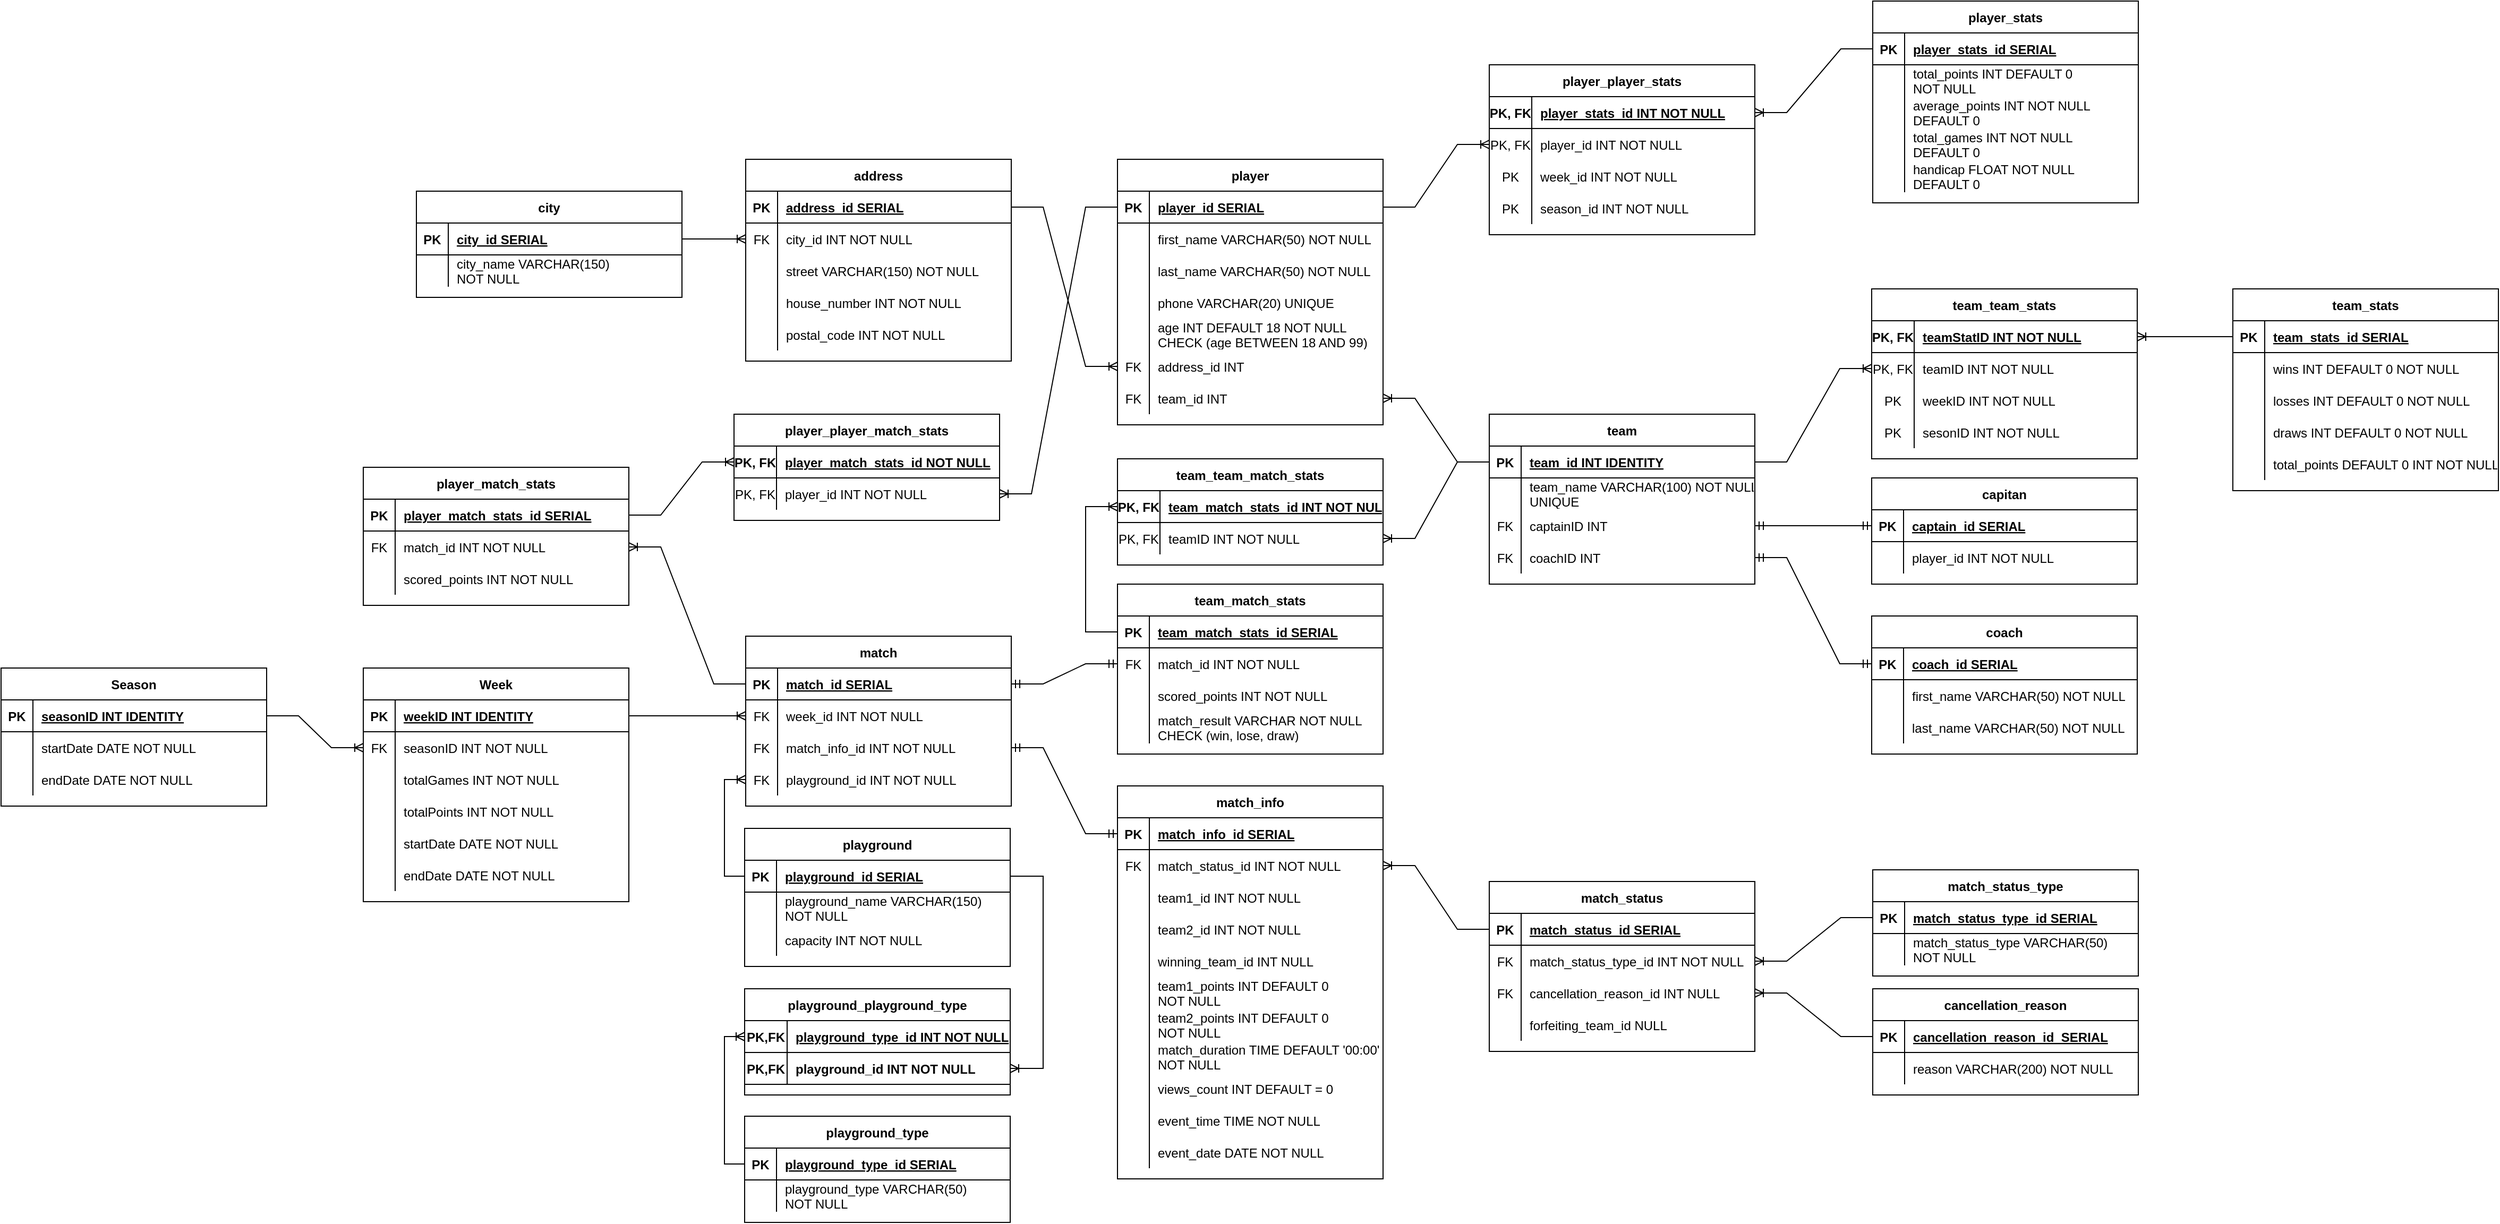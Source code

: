 <mxfile version="26.1.1">
  <diagram id="R2lEEEUBdFMjLlhIrx00" name="Page-1">
    <mxGraphModel dx="2267" dy="772" grid="1" gridSize="10" guides="1" tooltips="1" connect="1" arrows="1" fold="1" page="1" pageScale="1" pageWidth="850" pageHeight="1100" math="0" shadow="0" extFonts="Permanent Marker^https://fonts.googleapis.com/css?family=Permanent+Marker">
      <root>
        <mxCell id="0" />
        <mxCell id="1" parent="0" />
        <mxCell id="C-vyLk0tnHw3VtMMgP7b-2" value="team" style="shape=table;startSize=30;container=1;collapsible=1;childLayout=tableLayout;fixedRows=1;rowLines=0;fontStyle=1;align=center;resizeLast=1;" parent="1" vertex="1">
          <mxGeometry x="600" y="400" width="250" height="160" as="geometry" />
        </mxCell>
        <mxCell id="C-vyLk0tnHw3VtMMgP7b-3" value="" style="shape=partialRectangle;collapsible=0;dropTarget=0;pointerEvents=0;fillColor=none;points=[[0,0.5],[1,0.5]];portConstraint=eastwest;top=0;left=0;right=0;bottom=1;" parent="C-vyLk0tnHw3VtMMgP7b-2" vertex="1">
          <mxGeometry y="30" width="250" height="30" as="geometry" />
        </mxCell>
        <mxCell id="C-vyLk0tnHw3VtMMgP7b-4" value="PK" style="shape=partialRectangle;overflow=hidden;connectable=0;fillColor=none;top=0;left=0;bottom=0;right=0;fontStyle=1;" parent="C-vyLk0tnHw3VtMMgP7b-3" vertex="1">
          <mxGeometry width="30" height="30" as="geometry">
            <mxRectangle width="30" height="30" as="alternateBounds" />
          </mxGeometry>
        </mxCell>
        <mxCell id="C-vyLk0tnHw3VtMMgP7b-5" value="team_id INT IDENTITY" style="shape=partialRectangle;overflow=hidden;connectable=0;fillColor=none;top=0;left=0;bottom=0;right=0;align=left;spacingLeft=6;fontStyle=5;" parent="C-vyLk0tnHw3VtMMgP7b-3" vertex="1">
          <mxGeometry x="30" width="220" height="30" as="geometry">
            <mxRectangle width="220" height="30" as="alternateBounds" />
          </mxGeometry>
        </mxCell>
        <mxCell id="C-vyLk0tnHw3VtMMgP7b-6" value="" style="shape=partialRectangle;collapsible=0;dropTarget=0;pointerEvents=0;fillColor=none;points=[[0,0.5],[1,0.5]];portConstraint=eastwest;top=0;left=0;right=0;bottom=0;" parent="C-vyLk0tnHw3VtMMgP7b-2" vertex="1">
          <mxGeometry y="60" width="250" height="30" as="geometry" />
        </mxCell>
        <mxCell id="C-vyLk0tnHw3VtMMgP7b-7" value="" style="shape=partialRectangle;overflow=hidden;connectable=0;fillColor=none;top=0;left=0;bottom=0;right=0;" parent="C-vyLk0tnHw3VtMMgP7b-6" vertex="1">
          <mxGeometry width="30" height="30" as="geometry">
            <mxRectangle width="30" height="30" as="alternateBounds" />
          </mxGeometry>
        </mxCell>
        <mxCell id="C-vyLk0tnHw3VtMMgP7b-8" value="team_name VARCHAR(100) NOT NULL&#xa;UNIQUE" style="shape=partialRectangle;overflow=hidden;connectable=0;fillColor=none;top=0;left=0;bottom=0;right=0;align=left;spacingLeft=6;" parent="C-vyLk0tnHw3VtMMgP7b-6" vertex="1">
          <mxGeometry x="30" width="220" height="30" as="geometry">
            <mxRectangle width="220" height="30" as="alternateBounds" />
          </mxGeometry>
        </mxCell>
        <mxCell id="C-vyLk0tnHw3VtMMgP7b-9" value="" style="shape=partialRectangle;collapsible=0;dropTarget=0;pointerEvents=0;fillColor=none;points=[[0,0.5],[1,0.5]];portConstraint=eastwest;top=0;left=0;right=0;bottom=0;" parent="C-vyLk0tnHw3VtMMgP7b-2" vertex="1">
          <mxGeometry y="90" width="250" height="30" as="geometry" />
        </mxCell>
        <mxCell id="C-vyLk0tnHw3VtMMgP7b-10" value="FK" style="shape=partialRectangle;overflow=hidden;connectable=0;fillColor=none;top=0;left=0;bottom=0;right=0;" parent="C-vyLk0tnHw3VtMMgP7b-9" vertex="1">
          <mxGeometry width="30" height="30" as="geometry">
            <mxRectangle width="30" height="30" as="alternateBounds" />
          </mxGeometry>
        </mxCell>
        <mxCell id="C-vyLk0tnHw3VtMMgP7b-11" value="captainID INT" style="shape=partialRectangle;overflow=hidden;connectable=0;fillColor=none;top=0;left=0;bottom=0;right=0;align=left;spacingLeft=6;" parent="C-vyLk0tnHw3VtMMgP7b-9" vertex="1">
          <mxGeometry x="30" width="220" height="30" as="geometry">
            <mxRectangle width="220" height="30" as="alternateBounds" />
          </mxGeometry>
        </mxCell>
        <mxCell id="y3w8yGskrJOm9H9ujcOt-38" value="" style="shape=partialRectangle;collapsible=0;dropTarget=0;pointerEvents=0;fillColor=none;points=[[0,0.5],[1,0.5]];portConstraint=eastwest;top=0;left=0;right=0;bottom=0;" parent="C-vyLk0tnHw3VtMMgP7b-2" vertex="1">
          <mxGeometry y="120" width="250" height="30" as="geometry" />
        </mxCell>
        <mxCell id="y3w8yGskrJOm9H9ujcOt-39" value="FK" style="shape=partialRectangle;overflow=hidden;connectable=0;fillColor=none;top=0;left=0;bottom=0;right=0;" parent="y3w8yGskrJOm9H9ujcOt-38" vertex="1">
          <mxGeometry width="30" height="30" as="geometry">
            <mxRectangle width="30" height="30" as="alternateBounds" />
          </mxGeometry>
        </mxCell>
        <mxCell id="y3w8yGskrJOm9H9ujcOt-40" value="coachID INT" style="shape=partialRectangle;overflow=hidden;connectable=0;fillColor=none;top=0;left=0;bottom=0;right=0;align=left;spacingLeft=6;" parent="y3w8yGskrJOm9H9ujcOt-38" vertex="1">
          <mxGeometry x="30" width="220" height="30" as="geometry">
            <mxRectangle width="220" height="30" as="alternateBounds" />
          </mxGeometry>
        </mxCell>
        <mxCell id="C-vyLk0tnHw3VtMMgP7b-23" value="player" style="shape=table;startSize=30;container=1;collapsible=1;childLayout=tableLayout;fixedRows=1;rowLines=0;fontStyle=1;align=center;resizeLast=1;labelBackgroundColor=none;" parent="1" vertex="1">
          <mxGeometry x="250" y="160" width="250" height="250" as="geometry" />
        </mxCell>
        <mxCell id="C-vyLk0tnHw3VtMMgP7b-24" value="" style="shape=partialRectangle;collapsible=0;dropTarget=0;pointerEvents=0;fillColor=none;points=[[0,0.5],[1,0.5]];portConstraint=eastwest;top=0;left=0;right=0;bottom=1;" parent="C-vyLk0tnHw3VtMMgP7b-23" vertex="1">
          <mxGeometry y="30" width="250" height="30" as="geometry" />
        </mxCell>
        <mxCell id="C-vyLk0tnHw3VtMMgP7b-25" value="PK" style="shape=partialRectangle;overflow=hidden;connectable=0;fillColor=none;top=0;left=0;bottom=0;right=0;fontStyle=1;" parent="C-vyLk0tnHw3VtMMgP7b-24" vertex="1">
          <mxGeometry width="30" height="30" as="geometry">
            <mxRectangle width="30" height="30" as="alternateBounds" />
          </mxGeometry>
        </mxCell>
        <mxCell id="C-vyLk0tnHw3VtMMgP7b-26" value="player_id SERIAL" style="shape=partialRectangle;overflow=hidden;connectable=0;fillColor=none;top=0;left=0;bottom=0;right=0;align=left;spacingLeft=6;fontStyle=5;" parent="C-vyLk0tnHw3VtMMgP7b-24" vertex="1">
          <mxGeometry x="30" width="220" height="30" as="geometry">
            <mxRectangle width="220" height="30" as="alternateBounds" />
          </mxGeometry>
        </mxCell>
        <mxCell id="C-vyLk0tnHw3VtMMgP7b-27" value="" style="shape=partialRectangle;collapsible=0;dropTarget=0;pointerEvents=0;fillColor=none;points=[[0,0.5],[1,0.5]];portConstraint=eastwest;top=0;left=0;right=0;bottom=0;" parent="C-vyLk0tnHw3VtMMgP7b-23" vertex="1">
          <mxGeometry y="60" width="250" height="30" as="geometry" />
        </mxCell>
        <mxCell id="C-vyLk0tnHw3VtMMgP7b-28" value="" style="shape=partialRectangle;overflow=hidden;connectable=0;fillColor=none;top=0;left=0;bottom=0;right=0;" parent="C-vyLk0tnHw3VtMMgP7b-27" vertex="1">
          <mxGeometry width="30" height="30" as="geometry">
            <mxRectangle width="30" height="30" as="alternateBounds" />
          </mxGeometry>
        </mxCell>
        <mxCell id="C-vyLk0tnHw3VtMMgP7b-29" value="first_name VARCHAR(50) NOT NULL" style="shape=partialRectangle;overflow=hidden;connectable=0;fillColor=none;top=0;left=0;bottom=0;right=0;align=left;spacingLeft=6;" parent="C-vyLk0tnHw3VtMMgP7b-27" vertex="1">
          <mxGeometry x="30" width="220" height="30" as="geometry">
            <mxRectangle width="220" height="30" as="alternateBounds" />
          </mxGeometry>
        </mxCell>
        <mxCell id="qDj8u-chT839oOyX7lh7-6" value="" style="shape=partialRectangle;collapsible=0;dropTarget=0;pointerEvents=0;fillColor=none;points=[[0,0.5],[1,0.5]];portConstraint=eastwest;top=0;left=0;right=0;bottom=0;" parent="C-vyLk0tnHw3VtMMgP7b-23" vertex="1">
          <mxGeometry y="90" width="250" height="30" as="geometry" />
        </mxCell>
        <mxCell id="qDj8u-chT839oOyX7lh7-7" value="" style="shape=partialRectangle;overflow=hidden;connectable=0;fillColor=none;top=0;left=0;bottom=0;right=0;" parent="qDj8u-chT839oOyX7lh7-6" vertex="1">
          <mxGeometry width="30" height="30" as="geometry">
            <mxRectangle width="30" height="30" as="alternateBounds" />
          </mxGeometry>
        </mxCell>
        <mxCell id="qDj8u-chT839oOyX7lh7-8" value="last_name VARCHAR(50) NOT NULL" style="shape=partialRectangle;overflow=hidden;connectable=0;fillColor=none;top=0;left=0;bottom=0;right=0;align=left;spacingLeft=6;" parent="qDj8u-chT839oOyX7lh7-6" vertex="1">
          <mxGeometry x="30" width="220" height="30" as="geometry">
            <mxRectangle width="220" height="30" as="alternateBounds" />
          </mxGeometry>
        </mxCell>
        <mxCell id="qDj8u-chT839oOyX7lh7-9" value="" style="shape=partialRectangle;collapsible=0;dropTarget=0;pointerEvents=0;fillColor=none;points=[[0,0.5],[1,0.5]];portConstraint=eastwest;top=0;left=0;right=0;bottom=0;" parent="C-vyLk0tnHw3VtMMgP7b-23" vertex="1">
          <mxGeometry y="120" width="250" height="30" as="geometry" />
        </mxCell>
        <mxCell id="qDj8u-chT839oOyX7lh7-10" value="" style="shape=partialRectangle;overflow=hidden;connectable=0;fillColor=none;top=0;left=0;bottom=0;right=0;" parent="qDj8u-chT839oOyX7lh7-9" vertex="1">
          <mxGeometry width="30" height="30" as="geometry">
            <mxRectangle width="30" height="30" as="alternateBounds" />
          </mxGeometry>
        </mxCell>
        <mxCell id="qDj8u-chT839oOyX7lh7-11" value="phone VARCHAR(20) UNIQUE" style="shape=partialRectangle;overflow=hidden;connectable=0;fillColor=none;top=0;left=0;bottom=0;right=0;align=left;spacingLeft=6;" parent="qDj8u-chT839oOyX7lh7-9" vertex="1">
          <mxGeometry x="30" width="220" height="30" as="geometry">
            <mxRectangle width="220" height="30" as="alternateBounds" />
          </mxGeometry>
        </mxCell>
        <mxCell id="Wcj9KiWSceW2KYkQLjGl-1" value="" style="shape=partialRectangle;collapsible=0;dropTarget=0;pointerEvents=0;fillColor=none;points=[[0,0.5],[1,0.5]];portConstraint=eastwest;top=0;left=0;right=0;bottom=0;" parent="C-vyLk0tnHw3VtMMgP7b-23" vertex="1">
          <mxGeometry y="150" width="250" height="30" as="geometry" />
        </mxCell>
        <mxCell id="Wcj9KiWSceW2KYkQLjGl-2" value="" style="shape=partialRectangle;overflow=hidden;connectable=0;fillColor=none;top=0;left=0;bottom=0;right=0;" parent="Wcj9KiWSceW2KYkQLjGl-1" vertex="1">
          <mxGeometry width="30" height="30" as="geometry">
            <mxRectangle width="30" height="30" as="alternateBounds" />
          </mxGeometry>
        </mxCell>
        <mxCell id="Wcj9KiWSceW2KYkQLjGl-3" value="age INT DEFAULT 18 NOT NULL &#xa;CHECK (age BETWEEN 18 AND 99)" style="shape=partialRectangle;overflow=hidden;connectable=0;fillColor=none;top=0;left=0;bottom=0;right=0;align=left;spacingLeft=6;" parent="Wcj9KiWSceW2KYkQLjGl-1" vertex="1">
          <mxGeometry x="30" width="220" height="30" as="geometry">
            <mxRectangle width="220" height="30" as="alternateBounds" />
          </mxGeometry>
        </mxCell>
        <mxCell id="y3w8yGskrJOm9H9ujcOt-311" value="" style="shape=partialRectangle;collapsible=0;dropTarget=0;pointerEvents=0;fillColor=none;points=[[0,0.5],[1,0.5]];portConstraint=eastwest;top=0;left=0;right=0;bottom=0;" parent="C-vyLk0tnHw3VtMMgP7b-23" vertex="1">
          <mxGeometry y="180" width="250" height="30" as="geometry" />
        </mxCell>
        <mxCell id="y3w8yGskrJOm9H9ujcOt-312" value="FK" style="shape=partialRectangle;overflow=hidden;connectable=0;fillColor=none;top=0;left=0;bottom=0;right=0;" parent="y3w8yGskrJOm9H9ujcOt-311" vertex="1">
          <mxGeometry width="30" height="30" as="geometry">
            <mxRectangle width="30" height="30" as="alternateBounds" />
          </mxGeometry>
        </mxCell>
        <mxCell id="y3w8yGskrJOm9H9ujcOt-313" value="address_id INT" style="shape=partialRectangle;overflow=hidden;connectable=0;fillColor=none;top=0;left=0;bottom=0;right=0;align=left;spacingLeft=6;" parent="y3w8yGskrJOm9H9ujcOt-311" vertex="1">
          <mxGeometry x="30" width="220" height="30" as="geometry">
            <mxRectangle width="220" height="30" as="alternateBounds" />
          </mxGeometry>
        </mxCell>
        <mxCell id="qDj8u-chT839oOyX7lh7-475" value="" style="shape=partialRectangle;collapsible=0;dropTarget=0;pointerEvents=0;fillColor=none;points=[[0,0.5],[1,0.5]];portConstraint=eastwest;top=0;left=0;right=0;bottom=0;" parent="C-vyLk0tnHw3VtMMgP7b-23" vertex="1">
          <mxGeometry y="210" width="250" height="30" as="geometry" />
        </mxCell>
        <mxCell id="qDj8u-chT839oOyX7lh7-476" value="FK" style="shape=partialRectangle;overflow=hidden;connectable=0;fillColor=none;top=0;left=0;bottom=0;right=0;" parent="qDj8u-chT839oOyX7lh7-475" vertex="1">
          <mxGeometry width="30" height="30" as="geometry">
            <mxRectangle width="30" height="30" as="alternateBounds" />
          </mxGeometry>
        </mxCell>
        <mxCell id="qDj8u-chT839oOyX7lh7-477" value="team_id INT" style="shape=partialRectangle;overflow=hidden;connectable=0;fillColor=none;top=0;left=0;bottom=0;right=0;align=left;spacingLeft=6;" parent="qDj8u-chT839oOyX7lh7-475" vertex="1">
          <mxGeometry x="30" width="220" height="30" as="geometry">
            <mxRectangle width="220" height="30" as="alternateBounds" />
          </mxGeometry>
        </mxCell>
        <mxCell id="qDj8u-chT839oOyX7lh7-94" value="capitan" style="shape=table;startSize=30;container=1;collapsible=1;childLayout=tableLayout;fixedRows=1;rowLines=0;fontStyle=1;align=center;resizeLast=1;" parent="1" vertex="1">
          <mxGeometry x="960" y="460" width="250" height="100" as="geometry" />
        </mxCell>
        <mxCell id="qDj8u-chT839oOyX7lh7-95" value="" style="shape=partialRectangle;collapsible=0;dropTarget=0;pointerEvents=0;fillColor=none;points=[[0,0.5],[1,0.5]];portConstraint=eastwest;top=0;left=0;right=0;bottom=1;" parent="qDj8u-chT839oOyX7lh7-94" vertex="1">
          <mxGeometry y="30" width="250" height="30" as="geometry" />
        </mxCell>
        <mxCell id="qDj8u-chT839oOyX7lh7-96" value="PK" style="shape=partialRectangle;overflow=hidden;connectable=0;fillColor=none;top=0;left=0;bottom=0;right=0;fontStyle=1;" parent="qDj8u-chT839oOyX7lh7-95" vertex="1">
          <mxGeometry width="30" height="30" as="geometry">
            <mxRectangle width="30" height="30" as="alternateBounds" />
          </mxGeometry>
        </mxCell>
        <mxCell id="qDj8u-chT839oOyX7lh7-97" value="captain_id SERIAL" style="shape=partialRectangle;overflow=hidden;connectable=0;fillColor=none;top=0;left=0;bottom=0;right=0;align=left;spacingLeft=6;fontStyle=5;" parent="qDj8u-chT839oOyX7lh7-95" vertex="1">
          <mxGeometry x="30" width="220" height="30" as="geometry">
            <mxRectangle width="220" height="30" as="alternateBounds" />
          </mxGeometry>
        </mxCell>
        <mxCell id="qDj8u-chT839oOyX7lh7-101" value="" style="shape=partialRectangle;collapsible=0;dropTarget=0;pointerEvents=0;fillColor=none;points=[[0,0.5],[1,0.5]];portConstraint=eastwest;top=0;left=0;right=0;bottom=0;" parent="qDj8u-chT839oOyX7lh7-94" vertex="1">
          <mxGeometry y="60" width="250" height="30" as="geometry" />
        </mxCell>
        <mxCell id="qDj8u-chT839oOyX7lh7-102" value="" style="shape=partialRectangle;overflow=hidden;connectable=0;fillColor=none;top=0;left=0;bottom=0;right=0;" parent="qDj8u-chT839oOyX7lh7-101" vertex="1">
          <mxGeometry width="30" height="30" as="geometry">
            <mxRectangle width="30" height="30" as="alternateBounds" />
          </mxGeometry>
        </mxCell>
        <mxCell id="qDj8u-chT839oOyX7lh7-103" value="player_id INT NOT NULL" style="shape=partialRectangle;overflow=hidden;connectable=0;fillColor=none;top=0;left=0;bottom=0;right=0;align=left;spacingLeft=6;" parent="qDj8u-chT839oOyX7lh7-101" vertex="1">
          <mxGeometry x="30" width="220" height="30" as="geometry">
            <mxRectangle width="220" height="30" as="alternateBounds" />
          </mxGeometry>
        </mxCell>
        <mxCell id="y3w8yGskrJOm9H9ujcOt-4" value="player_stats" style="shape=table;startSize=30;container=1;collapsible=1;childLayout=tableLayout;fixedRows=1;rowLines=0;fontStyle=1;align=center;resizeLast=1;labelBackgroundColor=none;" parent="1" vertex="1">
          <mxGeometry x="961" y="11" width="250" height="190" as="geometry" />
        </mxCell>
        <mxCell id="y3w8yGskrJOm9H9ujcOt-5" value="" style="shape=partialRectangle;collapsible=0;dropTarget=0;pointerEvents=0;fillColor=none;points=[[0,0.5],[1,0.5]];portConstraint=eastwest;top=0;left=0;right=0;bottom=1;" parent="y3w8yGskrJOm9H9ujcOt-4" vertex="1">
          <mxGeometry y="30" width="250" height="30" as="geometry" />
        </mxCell>
        <mxCell id="y3w8yGskrJOm9H9ujcOt-6" value="PK" style="shape=partialRectangle;overflow=hidden;connectable=0;fillColor=none;top=0;left=0;bottom=0;right=0;fontStyle=1;" parent="y3w8yGskrJOm9H9ujcOt-5" vertex="1">
          <mxGeometry width="30" height="30" as="geometry">
            <mxRectangle width="30" height="30" as="alternateBounds" />
          </mxGeometry>
        </mxCell>
        <mxCell id="y3w8yGskrJOm9H9ujcOt-7" value="player_stats_id SERIAL" style="shape=partialRectangle;overflow=hidden;connectable=0;fillColor=none;top=0;left=0;bottom=0;right=0;align=left;spacingLeft=6;fontStyle=5;" parent="y3w8yGskrJOm9H9ujcOt-5" vertex="1">
          <mxGeometry x="30" width="220" height="30" as="geometry">
            <mxRectangle width="220" height="30" as="alternateBounds" />
          </mxGeometry>
        </mxCell>
        <mxCell id="y3w8yGskrJOm9H9ujcOt-11" value="" style="shape=partialRectangle;collapsible=0;dropTarget=0;pointerEvents=0;fillColor=none;points=[[0,0.5],[1,0.5]];portConstraint=eastwest;top=0;left=0;right=0;bottom=0;" parent="y3w8yGskrJOm9H9ujcOt-4" vertex="1">
          <mxGeometry y="60" width="250" height="30" as="geometry" />
        </mxCell>
        <mxCell id="y3w8yGskrJOm9H9ujcOt-12" value="" style="shape=partialRectangle;overflow=hidden;connectable=0;fillColor=none;top=0;left=0;bottom=0;right=0;" parent="y3w8yGskrJOm9H9ujcOt-11" vertex="1">
          <mxGeometry width="30" height="30" as="geometry">
            <mxRectangle width="30" height="30" as="alternateBounds" />
          </mxGeometry>
        </mxCell>
        <mxCell id="y3w8yGskrJOm9H9ujcOt-13" value="total_points INT DEFAULT 0 &#xa;NOT NULL" style="shape=partialRectangle;overflow=hidden;connectable=0;fillColor=none;top=0;left=0;bottom=0;right=0;align=left;spacingLeft=6;" parent="y3w8yGskrJOm9H9ujcOt-11" vertex="1">
          <mxGeometry x="30" width="220" height="30" as="geometry">
            <mxRectangle width="220" height="30" as="alternateBounds" />
          </mxGeometry>
        </mxCell>
        <mxCell id="y3w8yGskrJOm9H9ujcOt-14" value="" style="shape=partialRectangle;collapsible=0;dropTarget=0;pointerEvents=0;fillColor=none;points=[[0,0.5],[1,0.5]];portConstraint=eastwest;top=0;left=0;right=0;bottom=0;" parent="y3w8yGskrJOm9H9ujcOt-4" vertex="1">
          <mxGeometry y="90" width="250" height="30" as="geometry" />
        </mxCell>
        <mxCell id="y3w8yGskrJOm9H9ujcOt-15" value="" style="shape=partialRectangle;overflow=hidden;connectable=0;fillColor=none;top=0;left=0;bottom=0;right=0;" parent="y3w8yGskrJOm9H9ujcOt-14" vertex="1">
          <mxGeometry width="30" height="30" as="geometry">
            <mxRectangle width="30" height="30" as="alternateBounds" />
          </mxGeometry>
        </mxCell>
        <mxCell id="y3w8yGskrJOm9H9ujcOt-16" value="average_points INT NOT NULL&#xa;DEFAULT 0" style="shape=partialRectangle;overflow=hidden;connectable=0;fillColor=none;top=0;left=0;bottom=0;right=0;align=left;spacingLeft=6;" parent="y3w8yGskrJOm9H9ujcOt-14" vertex="1">
          <mxGeometry x="30" width="220" height="30" as="geometry">
            <mxRectangle width="220" height="30" as="alternateBounds" />
          </mxGeometry>
        </mxCell>
        <mxCell id="y3w8yGskrJOm9H9ujcOt-17" value="" style="shape=partialRectangle;collapsible=0;dropTarget=0;pointerEvents=0;fillColor=none;points=[[0,0.5],[1,0.5]];portConstraint=eastwest;top=0;left=0;right=0;bottom=0;" parent="y3w8yGskrJOm9H9ujcOt-4" vertex="1">
          <mxGeometry y="120" width="250" height="30" as="geometry" />
        </mxCell>
        <mxCell id="y3w8yGskrJOm9H9ujcOt-18" value="" style="shape=partialRectangle;overflow=hidden;connectable=0;fillColor=none;top=0;left=0;bottom=0;right=0;" parent="y3w8yGskrJOm9H9ujcOt-17" vertex="1">
          <mxGeometry width="30" height="30" as="geometry">
            <mxRectangle width="30" height="30" as="alternateBounds" />
          </mxGeometry>
        </mxCell>
        <mxCell id="y3w8yGskrJOm9H9ujcOt-19" value="total_games INT NOT NULL&#xa;DEFAULT 0" style="shape=partialRectangle;overflow=hidden;connectable=0;fillColor=none;top=0;left=0;bottom=0;right=0;align=left;spacingLeft=6;" parent="y3w8yGskrJOm9H9ujcOt-17" vertex="1">
          <mxGeometry x="30" width="220" height="30" as="geometry">
            <mxRectangle width="220" height="30" as="alternateBounds" />
          </mxGeometry>
        </mxCell>
        <mxCell id="y3w8yGskrJOm9H9ujcOt-26" value="" style="shape=partialRectangle;collapsible=0;dropTarget=0;pointerEvents=0;fillColor=none;points=[[0,0.5],[1,0.5]];portConstraint=eastwest;top=0;left=0;right=0;bottom=0;" parent="y3w8yGskrJOm9H9ujcOt-4" vertex="1">
          <mxGeometry y="150" width="250" height="30" as="geometry" />
        </mxCell>
        <mxCell id="y3w8yGskrJOm9H9ujcOt-27" value="" style="shape=partialRectangle;overflow=hidden;connectable=0;fillColor=none;top=0;left=0;bottom=0;right=0;" parent="y3w8yGskrJOm9H9ujcOt-26" vertex="1">
          <mxGeometry width="30" height="30" as="geometry">
            <mxRectangle width="30" height="30" as="alternateBounds" />
          </mxGeometry>
        </mxCell>
        <mxCell id="y3w8yGskrJOm9H9ujcOt-28" value="handicap FLOAT NOT NULL&#xa;DEFAULT 0&#xa;" style="shape=partialRectangle;overflow=hidden;connectable=0;fillColor=none;top=0;left=0;bottom=0;right=0;align=left;spacingLeft=6;" parent="y3w8yGskrJOm9H9ujcOt-26" vertex="1">
          <mxGeometry x="30" width="220" height="30" as="geometry">
            <mxRectangle width="220" height="30" as="alternateBounds" />
          </mxGeometry>
        </mxCell>
        <mxCell id="y3w8yGskrJOm9H9ujcOt-41" value="" style="edgeStyle=entityRelationEdgeStyle;fontSize=12;html=1;endArrow=ERmandOne;startArrow=ERmandOne;rounded=0;" parent="1" source="C-vyLk0tnHw3VtMMgP7b-9" target="qDj8u-chT839oOyX7lh7-95" edge="1">
          <mxGeometry width="100" height="100" relative="1" as="geometry">
            <mxPoint x="929" y="712" as="sourcePoint" />
            <mxPoint x="1029" y="612" as="targetPoint" />
          </mxGeometry>
        </mxCell>
        <mxCell id="y3w8yGskrJOm9H9ujcOt-42" value="coach" style="shape=table;startSize=30;container=1;collapsible=1;childLayout=tableLayout;fixedRows=1;rowLines=0;fontStyle=1;align=center;resizeLast=1;" parent="1" vertex="1">
          <mxGeometry x="960" y="590" width="250" height="130" as="geometry" />
        </mxCell>
        <mxCell id="y3w8yGskrJOm9H9ujcOt-43" value="" style="shape=partialRectangle;collapsible=0;dropTarget=0;pointerEvents=0;fillColor=none;points=[[0,0.5],[1,0.5]];portConstraint=eastwest;top=0;left=0;right=0;bottom=1;" parent="y3w8yGskrJOm9H9ujcOt-42" vertex="1">
          <mxGeometry y="30" width="250" height="30" as="geometry" />
        </mxCell>
        <mxCell id="y3w8yGskrJOm9H9ujcOt-44" value="PK" style="shape=partialRectangle;overflow=hidden;connectable=0;fillColor=none;top=0;left=0;bottom=0;right=0;fontStyle=1;" parent="y3w8yGskrJOm9H9ujcOt-43" vertex="1">
          <mxGeometry width="30" height="30" as="geometry">
            <mxRectangle width="30" height="30" as="alternateBounds" />
          </mxGeometry>
        </mxCell>
        <mxCell id="y3w8yGskrJOm9H9ujcOt-45" value="coach_id SERIAL" style="shape=partialRectangle;overflow=hidden;connectable=0;fillColor=none;top=0;left=0;bottom=0;right=0;align=left;spacingLeft=6;fontStyle=5;" parent="y3w8yGskrJOm9H9ujcOt-43" vertex="1">
          <mxGeometry x="30" width="220" height="30" as="geometry">
            <mxRectangle width="220" height="30" as="alternateBounds" />
          </mxGeometry>
        </mxCell>
        <mxCell id="y3w8yGskrJOm9H9ujcOt-57" value="" style="shape=partialRectangle;collapsible=0;dropTarget=0;pointerEvents=0;fillColor=none;points=[[0,0.5],[1,0.5]];portConstraint=eastwest;top=0;left=0;right=0;bottom=0;" parent="y3w8yGskrJOm9H9ujcOt-42" vertex="1">
          <mxGeometry y="60" width="250" height="30" as="geometry" />
        </mxCell>
        <mxCell id="y3w8yGskrJOm9H9ujcOt-58" value="" style="shape=partialRectangle;overflow=hidden;connectable=0;fillColor=none;top=0;left=0;bottom=0;right=0;" parent="y3w8yGskrJOm9H9ujcOt-57" vertex="1">
          <mxGeometry width="30" height="30" as="geometry">
            <mxRectangle width="30" height="30" as="alternateBounds" />
          </mxGeometry>
        </mxCell>
        <mxCell id="y3w8yGskrJOm9H9ujcOt-59" value="first_name VARCHAR(50) NOT NULL" style="shape=partialRectangle;overflow=hidden;connectable=0;fillColor=none;top=0;left=0;bottom=0;right=0;align=left;spacingLeft=6;" parent="y3w8yGskrJOm9H9ujcOt-57" vertex="1">
          <mxGeometry x="30" width="220" height="30" as="geometry">
            <mxRectangle width="220" height="30" as="alternateBounds" />
          </mxGeometry>
        </mxCell>
        <mxCell id="y3w8yGskrJOm9H9ujcOt-50" value="" style="shape=partialRectangle;collapsible=0;dropTarget=0;pointerEvents=0;fillColor=none;points=[[0,0.5],[1,0.5]];portConstraint=eastwest;top=0;left=0;right=0;bottom=0;" parent="y3w8yGskrJOm9H9ujcOt-42" vertex="1">
          <mxGeometry y="90" width="250" height="30" as="geometry" />
        </mxCell>
        <mxCell id="y3w8yGskrJOm9H9ujcOt-51" value="" style="shape=partialRectangle;overflow=hidden;connectable=0;fillColor=none;top=0;left=0;bottom=0;right=0;" parent="y3w8yGskrJOm9H9ujcOt-50" vertex="1">
          <mxGeometry width="30" height="30" as="geometry">
            <mxRectangle width="30" height="30" as="alternateBounds" />
          </mxGeometry>
        </mxCell>
        <mxCell id="y3w8yGskrJOm9H9ujcOt-52" value="last_name VARCHAR(50) NOT NULL" style="shape=partialRectangle;overflow=hidden;connectable=0;fillColor=none;top=0;left=0;bottom=0;right=0;align=left;spacingLeft=6;" parent="y3w8yGskrJOm9H9ujcOt-50" vertex="1">
          <mxGeometry x="30" width="220" height="30" as="geometry">
            <mxRectangle width="220" height="30" as="alternateBounds" />
          </mxGeometry>
        </mxCell>
        <mxCell id="y3w8yGskrJOm9H9ujcOt-53" value="" style="edgeStyle=entityRelationEdgeStyle;fontSize=12;html=1;endArrow=ERmandOne;startArrow=ERmandOne;rounded=0;" parent="1" source="y3w8yGskrJOm9H9ujcOt-38" target="y3w8yGskrJOm9H9ujcOt-43" edge="1">
          <mxGeometry width="100" height="100" relative="1" as="geometry">
            <mxPoint x="869" y="577" as="sourcePoint" />
            <mxPoint x="1059" y="507" as="targetPoint" />
          </mxGeometry>
        </mxCell>
        <mxCell id="y3w8yGskrJOm9H9ujcOt-60" value="" style="edgeStyle=entityRelationEdgeStyle;fontSize=12;html=1;endArrow=ERoneToMany;rounded=0;" parent="1" source="C-vyLk0tnHw3VtMMgP7b-3" target="qDj8u-chT839oOyX7lh7-475" edge="1">
          <mxGeometry width="100" height="100" relative="1" as="geometry">
            <mxPoint x="470" y="490" as="sourcePoint" />
            <mxPoint x="460" y="470" as="targetPoint" />
          </mxGeometry>
        </mxCell>
        <mxCell id="y3w8yGskrJOm9H9ujcOt-61" value="" style="edgeStyle=entityRelationEdgeStyle;fontSize=12;html=1;endArrow=ERoneToMany;rounded=0;" parent="1" source="C-vyLk0tnHw3VtMMgP7b-24" target="HkLDIfjoPGW4-QduKq10-89" edge="1">
          <mxGeometry width="100" height="100" relative="1" as="geometry">
            <mxPoint x="520" y="355" as="sourcePoint" />
            <mxPoint x="400" y="110" as="targetPoint" />
          </mxGeometry>
        </mxCell>
        <mxCell id="y3w8yGskrJOm9H9ujcOt-62" value="team_stats" style="shape=table;startSize=30;container=1;collapsible=1;childLayout=tableLayout;fixedRows=1;rowLines=0;fontStyle=1;align=center;resizeLast=1;labelBackgroundColor=none;" parent="1" vertex="1">
          <mxGeometry x="1300" y="282" width="250" height="190" as="geometry" />
        </mxCell>
        <mxCell id="y3w8yGskrJOm9H9ujcOt-63" value="" style="shape=partialRectangle;collapsible=0;dropTarget=0;pointerEvents=0;fillColor=none;points=[[0,0.5],[1,0.5]];portConstraint=eastwest;top=0;left=0;right=0;bottom=1;" parent="y3w8yGskrJOm9H9ujcOt-62" vertex="1">
          <mxGeometry y="30" width="250" height="30" as="geometry" />
        </mxCell>
        <mxCell id="y3w8yGskrJOm9H9ujcOt-64" value="PK" style="shape=partialRectangle;overflow=hidden;connectable=0;fillColor=none;top=0;left=0;bottom=0;right=0;fontStyle=1;" parent="y3w8yGskrJOm9H9ujcOt-63" vertex="1">
          <mxGeometry width="30" height="30" as="geometry">
            <mxRectangle width="30" height="30" as="alternateBounds" />
          </mxGeometry>
        </mxCell>
        <mxCell id="y3w8yGskrJOm9H9ujcOt-65" value="team_stats_id SERIAL" style="shape=partialRectangle;overflow=hidden;connectable=0;fillColor=none;top=0;left=0;bottom=0;right=0;align=left;spacingLeft=6;fontStyle=5;" parent="y3w8yGskrJOm9H9ujcOt-63" vertex="1">
          <mxGeometry x="30" width="220" height="30" as="geometry">
            <mxRectangle width="220" height="30" as="alternateBounds" />
          </mxGeometry>
        </mxCell>
        <mxCell id="y3w8yGskrJOm9H9ujcOt-69" value="" style="shape=partialRectangle;collapsible=0;dropTarget=0;pointerEvents=0;fillColor=none;points=[[0,0.5],[1,0.5]];portConstraint=eastwest;top=0;left=0;right=0;bottom=0;" parent="y3w8yGskrJOm9H9ujcOt-62" vertex="1">
          <mxGeometry y="60" width="250" height="30" as="geometry" />
        </mxCell>
        <mxCell id="y3w8yGskrJOm9H9ujcOt-70" value="" style="shape=partialRectangle;overflow=hidden;connectable=0;fillColor=none;top=0;left=0;bottom=0;right=0;" parent="y3w8yGskrJOm9H9ujcOt-69" vertex="1">
          <mxGeometry width="30" height="30" as="geometry">
            <mxRectangle width="30" height="30" as="alternateBounds" />
          </mxGeometry>
        </mxCell>
        <mxCell id="y3w8yGskrJOm9H9ujcOt-71" value="wins INT DEFAULT 0 NOT NULL" style="shape=partialRectangle;overflow=hidden;connectable=0;fillColor=none;top=0;left=0;bottom=0;right=0;align=left;spacingLeft=6;" parent="y3w8yGskrJOm9H9ujcOt-69" vertex="1">
          <mxGeometry x="30" width="220" height="30" as="geometry">
            <mxRectangle width="220" height="30" as="alternateBounds" />
          </mxGeometry>
        </mxCell>
        <mxCell id="y3w8yGskrJOm9H9ujcOt-72" value="" style="shape=partialRectangle;collapsible=0;dropTarget=0;pointerEvents=0;fillColor=none;points=[[0,0.5],[1,0.5]];portConstraint=eastwest;top=0;left=0;right=0;bottom=0;" parent="y3w8yGskrJOm9H9ujcOt-62" vertex="1">
          <mxGeometry y="90" width="250" height="30" as="geometry" />
        </mxCell>
        <mxCell id="y3w8yGskrJOm9H9ujcOt-73" value="" style="shape=partialRectangle;overflow=hidden;connectable=0;fillColor=none;top=0;left=0;bottom=0;right=0;" parent="y3w8yGskrJOm9H9ujcOt-72" vertex="1">
          <mxGeometry width="30" height="30" as="geometry">
            <mxRectangle width="30" height="30" as="alternateBounds" />
          </mxGeometry>
        </mxCell>
        <mxCell id="y3w8yGskrJOm9H9ujcOt-74" value="losses INT DEFAULT 0 NOT NULL" style="shape=partialRectangle;overflow=hidden;connectable=0;fillColor=none;top=0;left=0;bottom=0;right=0;align=left;spacingLeft=6;" parent="y3w8yGskrJOm9H9ujcOt-72" vertex="1">
          <mxGeometry x="30" width="220" height="30" as="geometry">
            <mxRectangle width="220" height="30" as="alternateBounds" />
          </mxGeometry>
        </mxCell>
        <mxCell id="y3w8yGskrJOm9H9ujcOt-113" value="" style="shape=partialRectangle;collapsible=0;dropTarget=0;pointerEvents=0;fillColor=none;points=[[0,0.5],[1,0.5]];portConstraint=eastwest;top=0;left=0;right=0;bottom=0;" parent="y3w8yGskrJOm9H9ujcOt-62" vertex="1">
          <mxGeometry y="120" width="250" height="30" as="geometry" />
        </mxCell>
        <mxCell id="y3w8yGskrJOm9H9ujcOt-114" value="" style="shape=partialRectangle;overflow=hidden;connectable=0;fillColor=none;top=0;left=0;bottom=0;right=0;" parent="y3w8yGskrJOm9H9ujcOt-113" vertex="1">
          <mxGeometry width="30" height="30" as="geometry">
            <mxRectangle width="30" height="30" as="alternateBounds" />
          </mxGeometry>
        </mxCell>
        <mxCell id="y3w8yGskrJOm9H9ujcOt-115" value="draws INT DEFAULT 0 NOT NULL" style="shape=partialRectangle;overflow=hidden;connectable=0;fillColor=none;top=0;left=0;bottom=0;right=0;align=left;spacingLeft=6;" parent="y3w8yGskrJOm9H9ujcOt-113" vertex="1">
          <mxGeometry x="30" width="220" height="30" as="geometry">
            <mxRectangle width="220" height="30" as="alternateBounds" />
          </mxGeometry>
        </mxCell>
        <mxCell id="y3w8yGskrJOm9H9ujcOt-75" value="" style="shape=partialRectangle;collapsible=0;dropTarget=0;pointerEvents=0;fillColor=none;points=[[0,0.5],[1,0.5]];portConstraint=eastwest;top=0;left=0;right=0;bottom=0;" parent="y3w8yGskrJOm9H9ujcOt-62" vertex="1">
          <mxGeometry y="150" width="250" height="30" as="geometry" />
        </mxCell>
        <mxCell id="y3w8yGskrJOm9H9ujcOt-76" value="" style="shape=partialRectangle;overflow=hidden;connectable=0;fillColor=none;top=0;left=0;bottom=0;right=0;" parent="y3w8yGskrJOm9H9ujcOt-75" vertex="1">
          <mxGeometry width="30" height="30" as="geometry">
            <mxRectangle width="30" height="30" as="alternateBounds" />
          </mxGeometry>
        </mxCell>
        <mxCell id="y3w8yGskrJOm9H9ujcOt-77" value="total_points DEFAULT 0 INT NOT NULL" style="shape=partialRectangle;overflow=hidden;connectable=0;fillColor=none;top=0;left=0;bottom=0;right=0;align=left;spacingLeft=6;" parent="y3w8yGskrJOm9H9ujcOt-75" vertex="1">
          <mxGeometry x="30" width="220" height="30" as="geometry">
            <mxRectangle width="220" height="30" as="alternateBounds" />
          </mxGeometry>
        </mxCell>
        <mxCell id="y3w8yGskrJOm9H9ujcOt-90" value="" style="edgeStyle=entityRelationEdgeStyle;fontSize=12;html=1;endArrow=ERoneToMany;rounded=0;" parent="1" source="C-vyLk0tnHw3VtMMgP7b-3" target="HkLDIfjoPGW4-QduKq10-118" edge="1">
          <mxGeometry width="100" height="100" relative="1" as="geometry">
            <mxPoint x="859" y="537" as="sourcePoint" />
            <mxPoint x="990" y="437" as="targetPoint" />
          </mxGeometry>
        </mxCell>
        <mxCell id="y3w8yGskrJOm9H9ujcOt-142" value="match" style="shape=table;startSize=30;container=1;collapsible=1;childLayout=tableLayout;fixedRows=1;rowLines=0;fontStyle=1;align=center;resizeLast=1;" parent="1" vertex="1">
          <mxGeometry x="-100" y="609" width="250" height="160" as="geometry" />
        </mxCell>
        <mxCell id="y3w8yGskrJOm9H9ujcOt-143" value="" style="shape=partialRectangle;collapsible=0;dropTarget=0;pointerEvents=0;fillColor=none;points=[[0,0.5],[1,0.5]];portConstraint=eastwest;top=0;left=0;right=0;bottom=1;" parent="y3w8yGskrJOm9H9ujcOt-142" vertex="1">
          <mxGeometry y="30" width="250" height="30" as="geometry" />
        </mxCell>
        <mxCell id="y3w8yGskrJOm9H9ujcOt-144" value="PK" style="shape=partialRectangle;overflow=hidden;connectable=0;fillColor=none;top=0;left=0;bottom=0;right=0;fontStyle=1;" parent="y3w8yGskrJOm9H9ujcOt-143" vertex="1">
          <mxGeometry width="30" height="30" as="geometry">
            <mxRectangle width="30" height="30" as="alternateBounds" />
          </mxGeometry>
        </mxCell>
        <mxCell id="y3w8yGskrJOm9H9ujcOt-145" value="match_id SERIAL" style="shape=partialRectangle;overflow=hidden;connectable=0;fillColor=none;top=0;left=0;bottom=0;right=0;align=left;spacingLeft=6;fontStyle=5;" parent="y3w8yGskrJOm9H9ujcOt-143" vertex="1">
          <mxGeometry x="30" width="220" height="30" as="geometry">
            <mxRectangle width="220" height="30" as="alternateBounds" />
          </mxGeometry>
        </mxCell>
        <mxCell id="y3w8yGskrJOm9H9ujcOt-213" value="" style="shape=partialRectangle;collapsible=0;dropTarget=0;pointerEvents=0;fillColor=none;points=[[0,0.5],[1,0.5]];portConstraint=eastwest;top=0;left=0;right=0;bottom=0;" parent="y3w8yGskrJOm9H9ujcOt-142" vertex="1">
          <mxGeometry y="60" width="250" height="30" as="geometry" />
        </mxCell>
        <mxCell id="y3w8yGskrJOm9H9ujcOt-214" value="FK" style="shape=partialRectangle;overflow=hidden;connectable=0;fillColor=none;top=0;left=0;bottom=0;right=0;" parent="y3w8yGskrJOm9H9ujcOt-213" vertex="1">
          <mxGeometry width="30" height="30" as="geometry">
            <mxRectangle width="30" height="30" as="alternateBounds" />
          </mxGeometry>
        </mxCell>
        <mxCell id="y3w8yGskrJOm9H9ujcOt-215" value="week_id INT NOT NULL" style="shape=partialRectangle;overflow=hidden;connectable=0;fillColor=none;top=0;left=0;bottom=0;right=0;align=left;spacingLeft=6;" parent="y3w8yGskrJOm9H9ujcOt-213" vertex="1">
          <mxGeometry x="30" width="220" height="30" as="geometry">
            <mxRectangle width="220" height="30" as="alternateBounds" />
          </mxGeometry>
        </mxCell>
        <mxCell id="y3w8yGskrJOm9H9ujcOt-158" value="" style="shape=partialRectangle;collapsible=0;dropTarget=0;pointerEvents=0;fillColor=none;points=[[0,0.5],[1,0.5]];portConstraint=eastwest;top=0;left=0;right=0;bottom=0;" parent="y3w8yGskrJOm9H9ujcOt-142" vertex="1">
          <mxGeometry y="90" width="250" height="30" as="geometry" />
        </mxCell>
        <mxCell id="y3w8yGskrJOm9H9ujcOt-159" value="FK" style="shape=partialRectangle;overflow=hidden;connectable=0;fillColor=none;top=0;left=0;bottom=0;right=0;" parent="y3w8yGskrJOm9H9ujcOt-158" vertex="1">
          <mxGeometry width="30" height="30" as="geometry">
            <mxRectangle width="30" height="30" as="alternateBounds" />
          </mxGeometry>
        </mxCell>
        <mxCell id="y3w8yGskrJOm9H9ujcOt-160" value="match_info_id INT NOT NULL" style="shape=partialRectangle;overflow=hidden;connectable=0;fillColor=none;top=0;left=0;bottom=0;right=0;align=left;spacingLeft=6;" parent="y3w8yGskrJOm9H9ujcOt-158" vertex="1">
          <mxGeometry x="30" width="220" height="30" as="geometry">
            <mxRectangle width="220" height="30" as="alternateBounds" />
          </mxGeometry>
        </mxCell>
        <mxCell id="y3w8yGskrJOm9H9ujcOt-155" value="" style="shape=partialRectangle;collapsible=0;dropTarget=0;pointerEvents=0;fillColor=none;points=[[0,0.5],[1,0.5]];portConstraint=eastwest;top=0;left=0;right=0;bottom=0;" parent="y3w8yGskrJOm9H9ujcOt-142" vertex="1">
          <mxGeometry y="120" width="250" height="30" as="geometry" />
        </mxCell>
        <mxCell id="y3w8yGskrJOm9H9ujcOt-156" value="FK" style="shape=partialRectangle;overflow=hidden;connectable=0;fillColor=none;top=0;left=0;bottom=0;right=0;" parent="y3w8yGskrJOm9H9ujcOt-155" vertex="1">
          <mxGeometry width="30" height="30" as="geometry">
            <mxRectangle width="30" height="30" as="alternateBounds" />
          </mxGeometry>
        </mxCell>
        <mxCell id="y3w8yGskrJOm9H9ujcOt-157" value="playground_id INT NOT NULL" style="shape=partialRectangle;overflow=hidden;connectable=0;fillColor=none;top=0;left=0;bottom=0;right=0;align=left;spacingLeft=6;" parent="y3w8yGskrJOm9H9ujcOt-155" vertex="1">
          <mxGeometry x="30" width="220" height="30" as="geometry">
            <mxRectangle width="220" height="30" as="alternateBounds" />
          </mxGeometry>
        </mxCell>
        <mxCell id="y3w8yGskrJOm9H9ujcOt-165" value="playground" style="shape=table;startSize=30;container=1;collapsible=1;childLayout=tableLayout;fixedRows=1;rowLines=0;fontStyle=1;align=center;resizeLast=1;" parent="1" vertex="1">
          <mxGeometry x="-101" y="790" width="250" height="130" as="geometry" />
        </mxCell>
        <mxCell id="y3w8yGskrJOm9H9ujcOt-166" value="" style="shape=partialRectangle;collapsible=0;dropTarget=0;pointerEvents=0;fillColor=none;points=[[0,0.5],[1,0.5]];portConstraint=eastwest;top=0;left=0;right=0;bottom=1;" parent="y3w8yGskrJOm9H9ujcOt-165" vertex="1">
          <mxGeometry y="30" width="250" height="30" as="geometry" />
        </mxCell>
        <mxCell id="y3w8yGskrJOm9H9ujcOt-167" value="PK" style="shape=partialRectangle;overflow=hidden;connectable=0;fillColor=none;top=0;left=0;bottom=0;right=0;fontStyle=1;" parent="y3w8yGskrJOm9H9ujcOt-166" vertex="1">
          <mxGeometry width="30" height="30" as="geometry">
            <mxRectangle width="30" height="30" as="alternateBounds" />
          </mxGeometry>
        </mxCell>
        <mxCell id="y3w8yGskrJOm9H9ujcOt-168" value="playground_id SERIAL" style="shape=partialRectangle;overflow=hidden;connectable=0;fillColor=none;top=0;left=0;bottom=0;right=0;align=left;spacingLeft=6;fontStyle=5;" parent="y3w8yGskrJOm9H9ujcOt-166" vertex="1">
          <mxGeometry x="30" width="220" height="30" as="geometry">
            <mxRectangle width="220" height="30" as="alternateBounds" />
          </mxGeometry>
        </mxCell>
        <mxCell id="y3w8yGskrJOm9H9ujcOt-172" value="" style="shape=partialRectangle;collapsible=0;dropTarget=0;pointerEvents=0;fillColor=none;points=[[0,0.5],[1,0.5]];portConstraint=eastwest;top=0;left=0;right=0;bottom=0;" parent="y3w8yGskrJOm9H9ujcOt-165" vertex="1">
          <mxGeometry y="60" width="250" height="30" as="geometry" />
        </mxCell>
        <mxCell id="y3w8yGskrJOm9H9ujcOt-173" value="" style="shape=partialRectangle;overflow=hidden;connectable=0;fillColor=none;top=0;left=0;bottom=0;right=0;" parent="y3w8yGskrJOm9H9ujcOt-172" vertex="1">
          <mxGeometry width="30" height="30" as="geometry">
            <mxRectangle width="30" height="30" as="alternateBounds" />
          </mxGeometry>
        </mxCell>
        <mxCell id="y3w8yGskrJOm9H9ujcOt-174" value="playground_name VARCHAR(150)&#xa;NOT NULL" style="shape=partialRectangle;overflow=hidden;connectable=0;fillColor=none;top=0;left=0;bottom=0;right=0;align=left;spacingLeft=6;fontStyle=0" parent="y3w8yGskrJOm9H9ujcOt-172" vertex="1">
          <mxGeometry x="30" width="220" height="30" as="geometry">
            <mxRectangle width="220" height="30" as="alternateBounds" />
          </mxGeometry>
        </mxCell>
        <mxCell id="y3w8yGskrJOm9H9ujcOt-175" value="" style="shape=partialRectangle;collapsible=0;dropTarget=0;pointerEvents=0;fillColor=none;points=[[0,0.5],[1,0.5]];portConstraint=eastwest;top=0;left=0;right=0;bottom=0;" parent="y3w8yGskrJOm9H9ujcOt-165" vertex="1">
          <mxGeometry y="90" width="250" height="30" as="geometry" />
        </mxCell>
        <mxCell id="y3w8yGskrJOm9H9ujcOt-176" value="" style="shape=partialRectangle;overflow=hidden;connectable=0;fillColor=none;top=0;left=0;bottom=0;right=0;" parent="y3w8yGskrJOm9H9ujcOt-175" vertex="1">
          <mxGeometry width="30" height="30" as="geometry">
            <mxRectangle width="30" height="30" as="alternateBounds" />
          </mxGeometry>
        </mxCell>
        <mxCell id="y3w8yGskrJOm9H9ujcOt-177" value="capacity INT NOT NULL" style="shape=partialRectangle;overflow=hidden;connectable=0;fillColor=none;top=0;left=0;bottom=0;right=0;align=left;spacingLeft=6;" parent="y3w8yGskrJOm9H9ujcOt-175" vertex="1">
          <mxGeometry x="30" width="220" height="30" as="geometry">
            <mxRectangle width="220" height="30" as="alternateBounds" />
          </mxGeometry>
        </mxCell>
        <mxCell id="y3w8yGskrJOm9H9ujcOt-181" value="playground_type" style="shape=table;startSize=30;container=1;collapsible=1;childLayout=tableLayout;fixedRows=1;rowLines=0;fontStyle=1;align=center;resizeLast=1;" parent="1" vertex="1">
          <mxGeometry x="-101" y="1061" width="250" height="100" as="geometry" />
        </mxCell>
        <mxCell id="y3w8yGskrJOm9H9ujcOt-182" value="" style="shape=partialRectangle;collapsible=0;dropTarget=0;pointerEvents=0;fillColor=none;points=[[0,0.5],[1,0.5]];portConstraint=eastwest;top=0;left=0;right=0;bottom=1;" parent="y3w8yGskrJOm9H9ujcOt-181" vertex="1">
          <mxGeometry y="30" width="250" height="30" as="geometry" />
        </mxCell>
        <mxCell id="y3w8yGskrJOm9H9ujcOt-183" value="PK" style="shape=partialRectangle;overflow=hidden;connectable=0;fillColor=none;top=0;left=0;bottom=0;right=0;fontStyle=1;" parent="y3w8yGskrJOm9H9ujcOt-182" vertex="1">
          <mxGeometry width="30" height="30" as="geometry">
            <mxRectangle width="30" height="30" as="alternateBounds" />
          </mxGeometry>
        </mxCell>
        <mxCell id="y3w8yGskrJOm9H9ujcOt-184" value="playground_type_id SERIAL" style="shape=partialRectangle;overflow=hidden;connectable=0;fillColor=none;top=0;left=0;bottom=0;right=0;align=left;spacingLeft=6;fontStyle=5;" parent="y3w8yGskrJOm9H9ujcOt-182" vertex="1">
          <mxGeometry x="30" width="220" height="30" as="geometry">
            <mxRectangle width="220" height="30" as="alternateBounds" />
          </mxGeometry>
        </mxCell>
        <mxCell id="y3w8yGskrJOm9H9ujcOt-185" value="" style="shape=partialRectangle;collapsible=0;dropTarget=0;pointerEvents=0;fillColor=none;points=[[0,0.5],[1,0.5]];portConstraint=eastwest;top=0;left=0;right=0;bottom=0;" parent="y3w8yGskrJOm9H9ujcOt-181" vertex="1">
          <mxGeometry y="60" width="250" height="30" as="geometry" />
        </mxCell>
        <mxCell id="y3w8yGskrJOm9H9ujcOt-186" value="" style="shape=partialRectangle;overflow=hidden;connectable=0;fillColor=none;top=0;left=0;bottom=0;right=0;" parent="y3w8yGskrJOm9H9ujcOt-185" vertex="1">
          <mxGeometry width="30" height="30" as="geometry">
            <mxRectangle width="30" height="30" as="alternateBounds" />
          </mxGeometry>
        </mxCell>
        <mxCell id="y3w8yGskrJOm9H9ujcOt-187" value="playground_type VARCHAR(50)&#xa;NOT NULL" style="shape=partialRectangle;overflow=hidden;connectable=0;fillColor=none;top=0;left=0;bottom=0;right=0;align=left;spacingLeft=6;fontStyle=0" parent="y3w8yGskrJOm9H9ujcOt-185" vertex="1">
          <mxGeometry x="30" width="220" height="30" as="geometry">
            <mxRectangle width="220" height="30" as="alternateBounds" />
          </mxGeometry>
        </mxCell>
        <mxCell id="y3w8yGskrJOm9H9ujcOt-196" value="match_info" style="shape=table;startSize=30;container=1;collapsible=1;childLayout=tableLayout;fixedRows=1;rowLines=0;fontStyle=1;align=center;resizeLast=1;" parent="1" vertex="1">
          <mxGeometry x="250" y="750" width="250" height="370" as="geometry" />
        </mxCell>
        <mxCell id="y3w8yGskrJOm9H9ujcOt-197" value="" style="shape=partialRectangle;collapsible=0;dropTarget=0;pointerEvents=0;fillColor=none;points=[[0,0.5],[1,0.5]];portConstraint=eastwest;top=0;left=0;right=0;bottom=1;" parent="y3w8yGskrJOm9H9ujcOt-196" vertex="1">
          <mxGeometry y="30" width="250" height="30" as="geometry" />
        </mxCell>
        <mxCell id="y3w8yGskrJOm9H9ujcOt-198" value="PK" style="shape=partialRectangle;overflow=hidden;connectable=0;fillColor=none;top=0;left=0;bottom=0;right=0;fontStyle=1;" parent="y3w8yGskrJOm9H9ujcOt-197" vertex="1">
          <mxGeometry width="30" height="30" as="geometry">
            <mxRectangle width="30" height="30" as="alternateBounds" />
          </mxGeometry>
        </mxCell>
        <mxCell id="y3w8yGskrJOm9H9ujcOt-199" value="match_info_id SERIAL" style="shape=partialRectangle;overflow=hidden;connectable=0;fillColor=none;top=0;left=0;bottom=0;right=0;align=left;spacingLeft=6;fontStyle=5;" parent="y3w8yGskrJOm9H9ujcOt-197" vertex="1">
          <mxGeometry x="30" width="220" height="30" as="geometry">
            <mxRectangle width="220" height="30" as="alternateBounds" />
          </mxGeometry>
        </mxCell>
        <mxCell id="sEsmd16gSDs56EUa0vRw-63" value="" style="shape=partialRectangle;collapsible=0;dropTarget=0;pointerEvents=0;fillColor=none;points=[[0,0.5],[1,0.5]];portConstraint=eastwest;top=0;left=0;right=0;bottom=0;" parent="y3w8yGskrJOm9H9ujcOt-196" vertex="1">
          <mxGeometry y="60" width="250" height="30" as="geometry" />
        </mxCell>
        <mxCell id="sEsmd16gSDs56EUa0vRw-64" value="FK" style="shape=partialRectangle;overflow=hidden;connectable=0;fillColor=none;top=0;left=0;bottom=0;right=0;" parent="sEsmd16gSDs56EUa0vRw-63" vertex="1">
          <mxGeometry width="30" height="30" as="geometry">
            <mxRectangle width="30" height="30" as="alternateBounds" />
          </mxGeometry>
        </mxCell>
        <mxCell id="sEsmd16gSDs56EUa0vRw-65" value="match_status_id INT NOT NULL" style="shape=partialRectangle;overflow=hidden;connectable=0;fillColor=none;top=0;left=0;bottom=0;right=0;align=left;spacingLeft=6;" parent="sEsmd16gSDs56EUa0vRw-63" vertex="1">
          <mxGeometry x="30" width="220" height="30" as="geometry">
            <mxRectangle width="220" height="30" as="alternateBounds" />
          </mxGeometry>
        </mxCell>
        <mxCell id="y3w8yGskrJOm9H9ujcOt-200" value="" style="shape=partialRectangle;collapsible=0;dropTarget=0;pointerEvents=0;fillColor=none;points=[[0,0.5],[1,0.5]];portConstraint=eastwest;top=0;left=0;right=0;bottom=0;" parent="y3w8yGskrJOm9H9ujcOt-196" vertex="1">
          <mxGeometry y="90" width="250" height="30" as="geometry" />
        </mxCell>
        <mxCell id="y3w8yGskrJOm9H9ujcOt-201" value="" style="shape=partialRectangle;overflow=hidden;connectable=0;fillColor=none;top=0;left=0;bottom=0;right=0;" parent="y3w8yGskrJOm9H9ujcOt-200" vertex="1">
          <mxGeometry width="30" height="30" as="geometry">
            <mxRectangle width="30" height="30" as="alternateBounds" />
          </mxGeometry>
        </mxCell>
        <mxCell id="y3w8yGskrJOm9H9ujcOt-202" value="team1_id INT NOT NULL" style="shape=partialRectangle;overflow=hidden;connectable=0;fillColor=none;top=0;left=0;bottom=0;right=0;align=left;spacingLeft=6;" parent="y3w8yGskrJOm9H9ujcOt-200" vertex="1">
          <mxGeometry x="30" width="220" height="30" as="geometry">
            <mxRectangle width="220" height="30" as="alternateBounds" />
          </mxGeometry>
        </mxCell>
        <mxCell id="y3w8yGskrJOm9H9ujcOt-203" value="" style="shape=partialRectangle;collapsible=0;dropTarget=0;pointerEvents=0;fillColor=none;points=[[0,0.5],[1,0.5]];portConstraint=eastwest;top=0;left=0;right=0;bottom=0;" parent="y3w8yGskrJOm9H9ujcOt-196" vertex="1">
          <mxGeometry y="120" width="250" height="30" as="geometry" />
        </mxCell>
        <mxCell id="y3w8yGskrJOm9H9ujcOt-204" value="" style="shape=partialRectangle;overflow=hidden;connectable=0;fillColor=none;top=0;left=0;bottom=0;right=0;" parent="y3w8yGskrJOm9H9ujcOt-203" vertex="1">
          <mxGeometry width="30" height="30" as="geometry">
            <mxRectangle width="30" height="30" as="alternateBounds" />
          </mxGeometry>
        </mxCell>
        <mxCell id="y3w8yGskrJOm9H9ujcOt-205" value="team2_id INT NOT NULL" style="shape=partialRectangle;overflow=hidden;connectable=0;fillColor=none;top=0;left=0;bottom=0;right=0;align=left;spacingLeft=6;" parent="y3w8yGskrJOm9H9ujcOt-203" vertex="1">
          <mxGeometry x="30" width="220" height="30" as="geometry">
            <mxRectangle width="220" height="30" as="alternateBounds" />
          </mxGeometry>
        </mxCell>
        <mxCell id="9rOiuOewYfyEIl3Kg-1c-6" value="" style="shape=partialRectangle;collapsible=0;dropTarget=0;pointerEvents=0;fillColor=none;points=[[0,0.5],[1,0.5]];portConstraint=eastwest;top=0;left=0;right=0;bottom=0;" parent="y3w8yGskrJOm9H9ujcOt-196" vertex="1">
          <mxGeometry y="150" width="250" height="30" as="geometry" />
        </mxCell>
        <mxCell id="9rOiuOewYfyEIl3Kg-1c-7" value="" style="shape=partialRectangle;overflow=hidden;connectable=0;fillColor=none;top=0;left=0;bottom=0;right=0;" parent="9rOiuOewYfyEIl3Kg-1c-6" vertex="1">
          <mxGeometry width="30" height="30" as="geometry">
            <mxRectangle width="30" height="30" as="alternateBounds" />
          </mxGeometry>
        </mxCell>
        <mxCell id="9rOiuOewYfyEIl3Kg-1c-8" value="winning_team_id INT NULL" style="shape=partialRectangle;overflow=hidden;connectable=0;fillColor=none;top=0;left=0;bottom=0;right=0;align=left;spacingLeft=6;" parent="9rOiuOewYfyEIl3Kg-1c-6" vertex="1">
          <mxGeometry x="30" width="220" height="30" as="geometry">
            <mxRectangle width="220" height="30" as="alternateBounds" />
          </mxGeometry>
        </mxCell>
        <mxCell id="ohBdF8Anrt66Wcezu1Qp-26" value="" style="shape=partialRectangle;collapsible=0;dropTarget=0;pointerEvents=0;fillColor=none;points=[[0,0.5],[1,0.5]];portConstraint=eastwest;top=0;left=0;right=0;bottom=0;" vertex="1" parent="y3w8yGskrJOm9H9ujcOt-196">
          <mxGeometry y="180" width="250" height="30" as="geometry" />
        </mxCell>
        <mxCell id="ohBdF8Anrt66Wcezu1Qp-27" value="" style="shape=partialRectangle;overflow=hidden;connectable=0;fillColor=none;top=0;left=0;bottom=0;right=0;" vertex="1" parent="ohBdF8Anrt66Wcezu1Qp-26">
          <mxGeometry width="30" height="30" as="geometry">
            <mxRectangle width="30" height="30" as="alternateBounds" />
          </mxGeometry>
        </mxCell>
        <mxCell id="ohBdF8Anrt66Wcezu1Qp-28" value="team1_points INT DEFAULT 0 &#xa;NOT NULL" style="shape=partialRectangle;overflow=hidden;connectable=0;fillColor=none;top=0;left=0;bottom=0;right=0;align=left;spacingLeft=6;" vertex="1" parent="ohBdF8Anrt66Wcezu1Qp-26">
          <mxGeometry x="30" width="220" height="30" as="geometry">
            <mxRectangle width="220" height="30" as="alternateBounds" />
          </mxGeometry>
        </mxCell>
        <mxCell id="ohBdF8Anrt66Wcezu1Qp-29" value="" style="shape=partialRectangle;collapsible=0;dropTarget=0;pointerEvents=0;fillColor=none;points=[[0,0.5],[1,0.5]];portConstraint=eastwest;top=0;left=0;right=0;bottom=0;" vertex="1" parent="y3w8yGskrJOm9H9ujcOt-196">
          <mxGeometry y="210" width="250" height="30" as="geometry" />
        </mxCell>
        <mxCell id="ohBdF8Anrt66Wcezu1Qp-30" value="" style="shape=partialRectangle;overflow=hidden;connectable=0;fillColor=none;top=0;left=0;bottom=0;right=0;" vertex="1" parent="ohBdF8Anrt66Wcezu1Qp-29">
          <mxGeometry width="30" height="30" as="geometry">
            <mxRectangle width="30" height="30" as="alternateBounds" />
          </mxGeometry>
        </mxCell>
        <mxCell id="ohBdF8Anrt66Wcezu1Qp-31" value="team2_points INT DEFAULT 0 &#xa;NOT NULL" style="shape=partialRectangle;overflow=hidden;connectable=0;fillColor=none;top=0;left=0;bottom=0;right=0;align=left;spacingLeft=6;" vertex="1" parent="ohBdF8Anrt66Wcezu1Qp-29">
          <mxGeometry x="30" width="220" height="30" as="geometry">
            <mxRectangle width="220" height="30" as="alternateBounds" />
          </mxGeometry>
        </mxCell>
        <mxCell id="y3w8yGskrJOm9H9ujcOt-206" value="" style="shape=partialRectangle;collapsible=0;dropTarget=0;pointerEvents=0;fillColor=none;points=[[0,0.5],[1,0.5]];portConstraint=eastwest;top=0;left=0;right=0;bottom=0;" parent="y3w8yGskrJOm9H9ujcOt-196" vertex="1">
          <mxGeometry y="240" width="250" height="30" as="geometry" />
        </mxCell>
        <mxCell id="y3w8yGskrJOm9H9ujcOt-207" value="" style="shape=partialRectangle;overflow=hidden;connectable=0;fillColor=none;top=0;left=0;bottom=0;right=0;" parent="y3w8yGskrJOm9H9ujcOt-206" vertex="1">
          <mxGeometry width="30" height="30" as="geometry">
            <mxRectangle width="30" height="30" as="alternateBounds" />
          </mxGeometry>
        </mxCell>
        <mxCell id="y3w8yGskrJOm9H9ujcOt-208" value="match_duration TIME DEFAULT &#39;00:00&#39;&#xa;NOT NULL" style="shape=partialRectangle;overflow=hidden;connectable=0;fillColor=none;top=0;left=0;bottom=0;right=0;align=left;spacingLeft=6;" parent="y3w8yGskrJOm9H9ujcOt-206" vertex="1">
          <mxGeometry x="30" width="220" height="30" as="geometry">
            <mxRectangle width="220" height="30" as="alternateBounds" />
          </mxGeometry>
        </mxCell>
        <mxCell id="y3w8yGskrJOm9H9ujcOt-209" value="" style="shape=partialRectangle;collapsible=0;dropTarget=0;pointerEvents=0;fillColor=none;points=[[0,0.5],[1,0.5]];portConstraint=eastwest;top=0;left=0;right=0;bottom=0;" parent="y3w8yGskrJOm9H9ujcOt-196" vertex="1">
          <mxGeometry y="270" width="250" height="30" as="geometry" />
        </mxCell>
        <mxCell id="y3w8yGskrJOm9H9ujcOt-210" value="" style="shape=partialRectangle;overflow=hidden;connectable=0;fillColor=none;top=0;left=0;bottom=0;right=0;" parent="y3w8yGskrJOm9H9ujcOt-209" vertex="1">
          <mxGeometry width="30" height="30" as="geometry">
            <mxRectangle width="30" height="30" as="alternateBounds" />
          </mxGeometry>
        </mxCell>
        <mxCell id="y3w8yGskrJOm9H9ujcOt-211" value="views_count INT DEFAULT = 0" style="shape=partialRectangle;overflow=hidden;connectable=0;fillColor=none;top=0;left=0;bottom=0;right=0;align=left;spacingLeft=6;" parent="y3w8yGskrJOm9H9ujcOt-209" vertex="1">
          <mxGeometry x="30" width="220" height="30" as="geometry">
            <mxRectangle width="220" height="30" as="alternateBounds" />
          </mxGeometry>
        </mxCell>
        <mxCell id="sEsmd16gSDs56EUa0vRw-70" value="" style="shape=partialRectangle;collapsible=0;dropTarget=0;pointerEvents=0;fillColor=none;points=[[0,0.5],[1,0.5]];portConstraint=eastwest;top=0;left=0;right=0;bottom=0;" parent="y3w8yGskrJOm9H9ujcOt-196" vertex="1">
          <mxGeometry y="300" width="250" height="30" as="geometry" />
        </mxCell>
        <mxCell id="sEsmd16gSDs56EUa0vRw-71" value="" style="shape=partialRectangle;overflow=hidden;connectable=0;fillColor=none;top=0;left=0;bottom=0;right=0;" parent="sEsmd16gSDs56EUa0vRw-70" vertex="1">
          <mxGeometry width="30" height="30" as="geometry">
            <mxRectangle width="30" height="30" as="alternateBounds" />
          </mxGeometry>
        </mxCell>
        <mxCell id="sEsmd16gSDs56EUa0vRw-72" value="event_time TIME NOT NULL" style="shape=partialRectangle;overflow=hidden;connectable=0;fillColor=none;top=0;left=0;bottom=0;right=0;align=left;spacingLeft=6;" parent="sEsmd16gSDs56EUa0vRw-70" vertex="1">
          <mxGeometry x="30" width="220" height="30" as="geometry">
            <mxRectangle width="220" height="30" as="alternateBounds" />
          </mxGeometry>
        </mxCell>
        <mxCell id="sEsmd16gSDs56EUa0vRw-67" value="" style="shape=partialRectangle;collapsible=0;dropTarget=0;pointerEvents=0;fillColor=none;points=[[0,0.5],[1,0.5]];portConstraint=eastwest;top=0;left=0;right=0;bottom=0;" parent="y3w8yGskrJOm9H9ujcOt-196" vertex="1">
          <mxGeometry y="330" width="250" height="30" as="geometry" />
        </mxCell>
        <mxCell id="sEsmd16gSDs56EUa0vRw-68" value="" style="shape=partialRectangle;overflow=hidden;connectable=0;fillColor=none;top=0;left=0;bottom=0;right=0;" parent="sEsmd16gSDs56EUa0vRw-67" vertex="1">
          <mxGeometry width="30" height="30" as="geometry">
            <mxRectangle width="30" height="30" as="alternateBounds" />
          </mxGeometry>
        </mxCell>
        <mxCell id="sEsmd16gSDs56EUa0vRw-69" value="event_date DATE NOT NULL" style="shape=partialRectangle;overflow=hidden;connectable=0;fillColor=none;top=0;left=0;bottom=0;right=0;align=left;spacingLeft=6;" parent="sEsmd16gSDs56EUa0vRw-67" vertex="1">
          <mxGeometry x="30" width="220" height="30" as="geometry">
            <mxRectangle width="220" height="30" as="alternateBounds" />
          </mxGeometry>
        </mxCell>
        <mxCell id="y3w8yGskrJOm9H9ujcOt-212" value="" style="edgeStyle=entityRelationEdgeStyle;fontSize=12;html=1;endArrow=ERmandOne;startArrow=ERmandOne;rounded=0;" parent="1" source="y3w8yGskrJOm9H9ujcOt-197" target="y3w8yGskrJOm9H9ujcOt-158" edge="1">
          <mxGeometry width="100" height="100" relative="1" as="geometry">
            <mxPoint x="-150" y="1000" as="sourcePoint" />
            <mxPoint x="-50" y="900" as="targetPoint" />
          </mxGeometry>
        </mxCell>
        <mxCell id="y3w8yGskrJOm9H9ujcOt-216" value="Week" style="shape=table;startSize=30;container=1;collapsible=1;childLayout=tableLayout;fixedRows=1;rowLines=0;fontStyle=1;align=center;resizeLast=1;" parent="1" vertex="1">
          <mxGeometry x="-460" y="639" width="250" height="220" as="geometry" />
        </mxCell>
        <mxCell id="y3w8yGskrJOm9H9ujcOt-217" value="" style="shape=partialRectangle;collapsible=0;dropTarget=0;pointerEvents=0;fillColor=none;points=[[0,0.5],[1,0.5]];portConstraint=eastwest;top=0;left=0;right=0;bottom=1;" parent="y3w8yGskrJOm9H9ujcOt-216" vertex="1">
          <mxGeometry y="30" width="250" height="30" as="geometry" />
        </mxCell>
        <mxCell id="y3w8yGskrJOm9H9ujcOt-218" value="PK" style="shape=partialRectangle;overflow=hidden;connectable=0;fillColor=none;top=0;left=0;bottom=0;right=0;fontStyle=1;" parent="y3w8yGskrJOm9H9ujcOt-217" vertex="1">
          <mxGeometry width="30" height="30" as="geometry">
            <mxRectangle width="30" height="30" as="alternateBounds" />
          </mxGeometry>
        </mxCell>
        <mxCell id="y3w8yGskrJOm9H9ujcOt-219" value="weekID INT IDENTITY" style="shape=partialRectangle;overflow=hidden;connectable=0;fillColor=none;top=0;left=0;bottom=0;right=0;align=left;spacingLeft=6;fontStyle=5;" parent="y3w8yGskrJOm9H9ujcOt-217" vertex="1">
          <mxGeometry x="30" width="220" height="30" as="geometry">
            <mxRectangle width="220" height="30" as="alternateBounds" />
          </mxGeometry>
        </mxCell>
        <mxCell id="y3w8yGskrJOm9H9ujcOt-220" value="" style="shape=partialRectangle;collapsible=0;dropTarget=0;pointerEvents=0;fillColor=none;points=[[0,0.5],[1,0.5]];portConstraint=eastwest;top=0;left=0;right=0;bottom=0;" parent="y3w8yGskrJOm9H9ujcOt-216" vertex="1">
          <mxGeometry y="60" width="250" height="30" as="geometry" />
        </mxCell>
        <mxCell id="y3w8yGskrJOm9H9ujcOt-221" value="FK" style="shape=partialRectangle;overflow=hidden;connectable=0;fillColor=none;top=0;left=0;bottom=0;right=0;" parent="y3w8yGskrJOm9H9ujcOt-220" vertex="1">
          <mxGeometry width="30" height="30" as="geometry">
            <mxRectangle width="30" height="30" as="alternateBounds" />
          </mxGeometry>
        </mxCell>
        <mxCell id="y3w8yGskrJOm9H9ujcOt-222" value="seasonID INT NOT NULL" style="shape=partialRectangle;overflow=hidden;connectable=0;fillColor=none;top=0;left=0;bottom=0;right=0;align=left;spacingLeft=6;" parent="y3w8yGskrJOm9H9ujcOt-220" vertex="1">
          <mxGeometry x="30" width="220" height="30" as="geometry">
            <mxRectangle width="220" height="30" as="alternateBounds" />
          </mxGeometry>
        </mxCell>
        <mxCell id="Rd8ifm5b1vPeecBITfOM-5" value="" style="shape=partialRectangle;collapsible=0;dropTarget=0;pointerEvents=0;fillColor=none;points=[[0,0.5],[1,0.5]];portConstraint=eastwest;top=0;left=0;right=0;bottom=0;" parent="y3w8yGskrJOm9H9ujcOt-216" vertex="1">
          <mxGeometry y="90" width="250" height="30" as="geometry" />
        </mxCell>
        <mxCell id="Rd8ifm5b1vPeecBITfOM-6" value="" style="shape=partialRectangle;overflow=hidden;connectable=0;fillColor=none;top=0;left=0;bottom=0;right=0;" parent="Rd8ifm5b1vPeecBITfOM-5" vertex="1">
          <mxGeometry width="30" height="30" as="geometry">
            <mxRectangle width="30" height="30" as="alternateBounds" />
          </mxGeometry>
        </mxCell>
        <mxCell id="Rd8ifm5b1vPeecBITfOM-7" value="totalGames INT NOT NULL" style="shape=partialRectangle;overflow=hidden;connectable=0;fillColor=none;top=0;left=0;bottom=0;right=0;align=left;spacingLeft=6;" parent="Rd8ifm5b1vPeecBITfOM-5" vertex="1">
          <mxGeometry x="30" width="220" height="30" as="geometry">
            <mxRectangle width="220" height="30" as="alternateBounds" />
          </mxGeometry>
        </mxCell>
        <mxCell id="y3w8yGskrJOm9H9ujcOt-223" value="" style="shape=partialRectangle;collapsible=0;dropTarget=0;pointerEvents=0;fillColor=none;points=[[0,0.5],[1,0.5]];portConstraint=eastwest;top=0;left=0;right=0;bottom=0;" parent="y3w8yGskrJOm9H9ujcOt-216" vertex="1">
          <mxGeometry y="120" width="250" height="30" as="geometry" />
        </mxCell>
        <mxCell id="y3w8yGskrJOm9H9ujcOt-224" value="" style="shape=partialRectangle;overflow=hidden;connectable=0;fillColor=none;top=0;left=0;bottom=0;right=0;" parent="y3w8yGskrJOm9H9ujcOt-223" vertex="1">
          <mxGeometry width="30" height="30" as="geometry">
            <mxRectangle width="30" height="30" as="alternateBounds" />
          </mxGeometry>
        </mxCell>
        <mxCell id="y3w8yGskrJOm9H9ujcOt-225" value="totalPoints INT NOT NULL" style="shape=partialRectangle;overflow=hidden;connectable=0;fillColor=none;top=0;left=0;bottom=0;right=0;align=left;spacingLeft=6;" parent="y3w8yGskrJOm9H9ujcOt-223" vertex="1">
          <mxGeometry x="30" width="220" height="30" as="geometry">
            <mxRectangle width="220" height="30" as="alternateBounds" />
          </mxGeometry>
        </mxCell>
        <mxCell id="y3w8yGskrJOm9H9ujcOt-321" value="" style="shape=partialRectangle;collapsible=0;dropTarget=0;pointerEvents=0;fillColor=none;points=[[0,0.5],[1,0.5]];portConstraint=eastwest;top=0;left=0;right=0;bottom=0;" parent="y3w8yGskrJOm9H9ujcOt-216" vertex="1">
          <mxGeometry y="150" width="250" height="30" as="geometry" />
        </mxCell>
        <mxCell id="y3w8yGskrJOm9H9ujcOt-322" value="" style="shape=partialRectangle;overflow=hidden;connectable=0;fillColor=none;top=0;left=0;bottom=0;right=0;" parent="y3w8yGskrJOm9H9ujcOt-321" vertex="1">
          <mxGeometry width="30" height="30" as="geometry">
            <mxRectangle width="30" height="30" as="alternateBounds" />
          </mxGeometry>
        </mxCell>
        <mxCell id="y3w8yGskrJOm9H9ujcOt-323" value="startDate DATE NOT NULL" style="shape=partialRectangle;overflow=hidden;connectable=0;fillColor=none;top=0;left=0;bottom=0;right=0;align=left;spacingLeft=6;" parent="y3w8yGskrJOm9H9ujcOt-321" vertex="1">
          <mxGeometry x="30" width="220" height="30" as="geometry">
            <mxRectangle width="220" height="30" as="alternateBounds" />
          </mxGeometry>
        </mxCell>
        <mxCell id="y3w8yGskrJOm9H9ujcOt-325" value="" style="shape=partialRectangle;collapsible=0;dropTarget=0;pointerEvents=0;fillColor=none;points=[[0,0.5],[1,0.5]];portConstraint=eastwest;top=0;left=0;right=0;bottom=0;" parent="y3w8yGskrJOm9H9ujcOt-216" vertex="1">
          <mxGeometry y="180" width="250" height="30" as="geometry" />
        </mxCell>
        <mxCell id="y3w8yGskrJOm9H9ujcOt-326" value="" style="shape=partialRectangle;overflow=hidden;connectable=0;fillColor=none;top=0;left=0;bottom=0;right=0;" parent="y3w8yGskrJOm9H9ujcOt-325" vertex="1">
          <mxGeometry width="30" height="30" as="geometry">
            <mxRectangle width="30" height="30" as="alternateBounds" />
          </mxGeometry>
        </mxCell>
        <mxCell id="y3w8yGskrJOm9H9ujcOt-327" value="endDate DATE NOT NULL" style="shape=partialRectangle;overflow=hidden;connectable=0;fillColor=none;top=0;left=0;bottom=0;right=0;align=left;spacingLeft=6;" parent="y3w8yGskrJOm9H9ujcOt-325" vertex="1">
          <mxGeometry x="30" width="220" height="30" as="geometry">
            <mxRectangle width="220" height="30" as="alternateBounds" />
          </mxGeometry>
        </mxCell>
        <mxCell id="y3w8yGskrJOm9H9ujcOt-235" value="Season" style="shape=table;startSize=30;container=1;collapsible=1;childLayout=tableLayout;fixedRows=1;rowLines=0;fontStyle=1;align=center;resizeLast=1;" parent="1" vertex="1">
          <mxGeometry x="-801" y="639" width="250" height="130" as="geometry" />
        </mxCell>
        <mxCell id="y3w8yGskrJOm9H9ujcOt-236" value="" style="shape=partialRectangle;collapsible=0;dropTarget=0;pointerEvents=0;fillColor=none;points=[[0,0.5],[1,0.5]];portConstraint=eastwest;top=0;left=0;right=0;bottom=1;" parent="y3w8yGskrJOm9H9ujcOt-235" vertex="1">
          <mxGeometry y="30" width="250" height="30" as="geometry" />
        </mxCell>
        <mxCell id="y3w8yGskrJOm9H9ujcOt-237" value="PK" style="shape=partialRectangle;overflow=hidden;connectable=0;fillColor=none;top=0;left=0;bottom=0;right=0;fontStyle=1;" parent="y3w8yGskrJOm9H9ujcOt-236" vertex="1">
          <mxGeometry width="30" height="30" as="geometry">
            <mxRectangle width="30" height="30" as="alternateBounds" />
          </mxGeometry>
        </mxCell>
        <mxCell id="y3w8yGskrJOm9H9ujcOt-238" value="seasonID INT IDENTITY" style="shape=partialRectangle;overflow=hidden;connectable=0;fillColor=none;top=0;left=0;bottom=0;right=0;align=left;spacingLeft=6;fontStyle=5;" parent="y3w8yGskrJOm9H9ujcOt-236" vertex="1">
          <mxGeometry x="30" width="220" height="30" as="geometry">
            <mxRectangle width="220" height="30" as="alternateBounds" />
          </mxGeometry>
        </mxCell>
        <mxCell id="y3w8yGskrJOm9H9ujcOt-242" value="" style="shape=partialRectangle;collapsible=0;dropTarget=0;pointerEvents=0;fillColor=none;points=[[0,0.5],[1,0.5]];portConstraint=eastwest;top=0;left=0;right=0;bottom=0;" parent="y3w8yGskrJOm9H9ujcOt-235" vertex="1">
          <mxGeometry y="60" width="250" height="30" as="geometry" />
        </mxCell>
        <mxCell id="y3w8yGskrJOm9H9ujcOt-243" value="" style="shape=partialRectangle;overflow=hidden;connectable=0;fillColor=none;top=0;left=0;bottom=0;right=0;" parent="y3w8yGskrJOm9H9ujcOt-242" vertex="1">
          <mxGeometry width="30" height="30" as="geometry">
            <mxRectangle width="30" height="30" as="alternateBounds" />
          </mxGeometry>
        </mxCell>
        <mxCell id="y3w8yGskrJOm9H9ujcOt-244" value="startDate DATE NOT NULL" style="shape=partialRectangle;overflow=hidden;connectable=0;fillColor=none;top=0;left=0;bottom=0;right=0;align=left;spacingLeft=6;" parent="y3w8yGskrJOm9H9ujcOt-242" vertex="1">
          <mxGeometry x="30" width="220" height="30" as="geometry">
            <mxRectangle width="220" height="30" as="alternateBounds" />
          </mxGeometry>
        </mxCell>
        <mxCell id="y3w8yGskrJOm9H9ujcOt-245" value="" style="shape=partialRectangle;collapsible=0;dropTarget=0;pointerEvents=0;fillColor=none;points=[[0,0.5],[1,0.5]];portConstraint=eastwest;top=0;left=0;right=0;bottom=0;" parent="y3w8yGskrJOm9H9ujcOt-235" vertex="1">
          <mxGeometry y="90" width="250" height="30" as="geometry" />
        </mxCell>
        <mxCell id="y3w8yGskrJOm9H9ujcOt-246" value="" style="shape=partialRectangle;overflow=hidden;connectable=0;fillColor=none;top=0;left=0;bottom=0;right=0;" parent="y3w8yGskrJOm9H9ujcOt-245" vertex="1">
          <mxGeometry width="30" height="30" as="geometry">
            <mxRectangle width="30" height="30" as="alternateBounds" />
          </mxGeometry>
        </mxCell>
        <mxCell id="y3w8yGskrJOm9H9ujcOt-247" value="endDate DATE NOT NULL" style="shape=partialRectangle;overflow=hidden;connectable=0;fillColor=none;top=0;left=0;bottom=0;right=0;align=left;spacingLeft=6;" parent="y3w8yGskrJOm9H9ujcOt-245" vertex="1">
          <mxGeometry x="30" width="220" height="30" as="geometry">
            <mxRectangle width="220" height="30" as="alternateBounds" />
          </mxGeometry>
        </mxCell>
        <mxCell id="y3w8yGskrJOm9H9ujcOt-248" value="player_match_stats" style="shape=table;startSize=30;container=1;collapsible=1;childLayout=tableLayout;fixedRows=1;rowLines=0;fontStyle=1;align=center;resizeLast=1;" parent="1" vertex="1">
          <mxGeometry x="-460" y="450" width="250" height="130" as="geometry" />
        </mxCell>
        <mxCell id="y3w8yGskrJOm9H9ujcOt-249" value="" style="shape=partialRectangle;collapsible=0;dropTarget=0;pointerEvents=0;fillColor=none;points=[[0,0.5],[1,0.5]];portConstraint=eastwest;top=0;left=0;right=0;bottom=1;" parent="y3w8yGskrJOm9H9ujcOt-248" vertex="1">
          <mxGeometry y="30" width="250" height="30" as="geometry" />
        </mxCell>
        <mxCell id="y3w8yGskrJOm9H9ujcOt-250" value="PK" style="shape=partialRectangle;overflow=hidden;connectable=0;fillColor=none;top=0;left=0;bottom=0;right=0;fontStyle=1;" parent="y3w8yGskrJOm9H9ujcOt-249" vertex="1">
          <mxGeometry width="30" height="30" as="geometry">
            <mxRectangle width="30" height="30" as="alternateBounds" />
          </mxGeometry>
        </mxCell>
        <mxCell id="y3w8yGskrJOm9H9ujcOt-251" value="player_match_stats_id SERIAL" style="shape=partialRectangle;overflow=hidden;connectable=0;fillColor=none;top=0;left=0;bottom=0;right=0;align=left;spacingLeft=6;fontStyle=5;" parent="y3w8yGskrJOm9H9ujcOt-249" vertex="1">
          <mxGeometry x="30" width="220" height="30" as="geometry">
            <mxRectangle width="220" height="30" as="alternateBounds" />
          </mxGeometry>
        </mxCell>
        <mxCell id="y3w8yGskrJOm9H9ujcOt-252" value="" style="shape=partialRectangle;collapsible=0;dropTarget=0;pointerEvents=0;fillColor=none;points=[[0,0.5],[1,0.5]];portConstraint=eastwest;top=0;left=0;right=0;bottom=0;" parent="y3w8yGskrJOm9H9ujcOt-248" vertex="1">
          <mxGeometry y="60" width="250" height="30" as="geometry" />
        </mxCell>
        <mxCell id="y3w8yGskrJOm9H9ujcOt-253" value="FK" style="shape=partialRectangle;overflow=hidden;connectable=0;fillColor=none;top=0;left=0;bottom=0;right=0;" parent="y3w8yGskrJOm9H9ujcOt-252" vertex="1">
          <mxGeometry width="30" height="30" as="geometry">
            <mxRectangle width="30" height="30" as="alternateBounds" />
          </mxGeometry>
        </mxCell>
        <mxCell id="y3w8yGskrJOm9H9ujcOt-254" value="match_id INT NOT NULL" style="shape=partialRectangle;overflow=hidden;connectable=0;fillColor=none;top=0;left=0;bottom=0;right=0;align=left;spacingLeft=6;" parent="y3w8yGskrJOm9H9ujcOt-252" vertex="1">
          <mxGeometry x="30" width="220" height="30" as="geometry">
            <mxRectangle width="220" height="30" as="alternateBounds" />
          </mxGeometry>
        </mxCell>
        <mxCell id="y3w8yGskrJOm9H9ujcOt-255" value="" style="shape=partialRectangle;collapsible=0;dropTarget=0;pointerEvents=0;fillColor=none;points=[[0,0.5],[1,0.5]];portConstraint=eastwest;top=0;left=0;right=0;bottom=0;" parent="y3w8yGskrJOm9H9ujcOt-248" vertex="1">
          <mxGeometry y="90" width="250" height="30" as="geometry" />
        </mxCell>
        <mxCell id="y3w8yGskrJOm9H9ujcOt-256" value="" style="shape=partialRectangle;overflow=hidden;connectable=0;fillColor=none;top=0;left=0;bottom=0;right=0;" parent="y3w8yGskrJOm9H9ujcOt-255" vertex="1">
          <mxGeometry width="30" height="30" as="geometry">
            <mxRectangle width="30" height="30" as="alternateBounds" />
          </mxGeometry>
        </mxCell>
        <mxCell id="y3w8yGskrJOm9H9ujcOt-257" value="scored_points INT NOT NULL" style="shape=partialRectangle;overflow=hidden;connectable=0;fillColor=none;top=0;left=0;bottom=0;right=0;align=left;spacingLeft=6;" parent="y3w8yGskrJOm9H9ujcOt-255" vertex="1">
          <mxGeometry x="30" width="220" height="30" as="geometry">
            <mxRectangle width="220" height="30" as="alternateBounds" />
          </mxGeometry>
        </mxCell>
        <mxCell id="y3w8yGskrJOm9H9ujcOt-261" value="city" style="shape=table;startSize=30;container=1;collapsible=1;childLayout=tableLayout;fixedRows=1;rowLines=0;fontStyle=1;align=center;resizeLast=1;" parent="1" vertex="1">
          <mxGeometry x="-410" y="190" width="250" height="100" as="geometry" />
        </mxCell>
        <mxCell id="y3w8yGskrJOm9H9ujcOt-262" value="" style="shape=partialRectangle;collapsible=0;dropTarget=0;pointerEvents=0;fillColor=none;points=[[0,0.5],[1,0.5]];portConstraint=eastwest;top=0;left=0;right=0;bottom=1;" parent="y3w8yGskrJOm9H9ujcOt-261" vertex="1">
          <mxGeometry y="30" width="250" height="30" as="geometry" />
        </mxCell>
        <mxCell id="y3w8yGskrJOm9H9ujcOt-263" value="PK" style="shape=partialRectangle;overflow=hidden;connectable=0;fillColor=none;top=0;left=0;bottom=0;right=0;fontStyle=1;" parent="y3w8yGskrJOm9H9ujcOt-262" vertex="1">
          <mxGeometry width="30" height="30" as="geometry">
            <mxRectangle width="30" height="30" as="alternateBounds" />
          </mxGeometry>
        </mxCell>
        <mxCell id="y3w8yGskrJOm9H9ujcOt-264" value="city_id SERIAL" style="shape=partialRectangle;overflow=hidden;connectable=0;fillColor=none;top=0;left=0;bottom=0;right=0;align=left;spacingLeft=6;fontStyle=5;" parent="y3w8yGskrJOm9H9ujcOt-262" vertex="1">
          <mxGeometry x="30" width="220" height="30" as="geometry">
            <mxRectangle width="220" height="30" as="alternateBounds" />
          </mxGeometry>
        </mxCell>
        <mxCell id="y3w8yGskrJOm9H9ujcOt-265" value="" style="shape=partialRectangle;collapsible=0;dropTarget=0;pointerEvents=0;fillColor=none;points=[[0,0.5],[1,0.5]];portConstraint=eastwest;top=0;left=0;right=0;bottom=0;" parent="y3w8yGskrJOm9H9ujcOt-261" vertex="1">
          <mxGeometry y="60" width="250" height="30" as="geometry" />
        </mxCell>
        <mxCell id="y3w8yGskrJOm9H9ujcOt-266" value="" style="shape=partialRectangle;overflow=hidden;connectable=0;fillColor=none;top=0;left=0;bottom=0;right=0;" parent="y3w8yGskrJOm9H9ujcOt-265" vertex="1">
          <mxGeometry width="30" height="30" as="geometry">
            <mxRectangle width="30" height="30" as="alternateBounds" />
          </mxGeometry>
        </mxCell>
        <mxCell id="y3w8yGskrJOm9H9ujcOt-267" value="city_name VARCHAR(150)&#xa;NOT NULL" style="shape=partialRectangle;overflow=hidden;connectable=0;fillColor=none;top=0;left=0;bottom=0;right=0;align=left;spacingLeft=6;" parent="y3w8yGskrJOm9H9ujcOt-265" vertex="1">
          <mxGeometry x="30" width="220" height="30" as="geometry">
            <mxRectangle width="220" height="30" as="alternateBounds" />
          </mxGeometry>
        </mxCell>
        <mxCell id="y3w8yGskrJOm9H9ujcOt-316" value="" style="edgeStyle=entityRelationEdgeStyle;fontSize=12;html=1;endArrow=ERoneToMany;rounded=0;" parent="1" source="C-vyLk0tnHw3VtMMgP7b-24" target="HkLDIfjoPGW4-QduKq10-79" edge="1">
          <mxGeometry width="100" height="100" relative="1" as="geometry">
            <mxPoint x="-280" y="360" as="sourcePoint" />
            <mxPoint x="-170" y="560" as="targetPoint" />
          </mxGeometry>
        </mxCell>
        <mxCell id="1viJWTZhgWFY8ODc983e-1" value="address" style="shape=table;startSize=30;container=1;collapsible=1;childLayout=tableLayout;fixedRows=1;rowLines=0;fontStyle=1;align=center;resizeLast=1;" parent="1" vertex="1">
          <mxGeometry x="-100" y="160" width="250" height="190" as="geometry" />
        </mxCell>
        <mxCell id="1viJWTZhgWFY8ODc983e-2" value="" style="shape=partialRectangle;collapsible=0;dropTarget=0;pointerEvents=0;fillColor=none;points=[[0,0.5],[1,0.5]];portConstraint=eastwest;top=0;left=0;right=0;bottom=1;" parent="1viJWTZhgWFY8ODc983e-1" vertex="1">
          <mxGeometry y="30" width="250" height="30" as="geometry" />
        </mxCell>
        <mxCell id="1viJWTZhgWFY8ODc983e-3" value="PK" style="shape=partialRectangle;overflow=hidden;connectable=0;fillColor=none;top=0;left=0;bottom=0;right=0;fontStyle=1;" parent="1viJWTZhgWFY8ODc983e-2" vertex="1">
          <mxGeometry width="30" height="30" as="geometry">
            <mxRectangle width="30" height="30" as="alternateBounds" />
          </mxGeometry>
        </mxCell>
        <mxCell id="1viJWTZhgWFY8ODc983e-4" value="address_id SERIAL" style="shape=partialRectangle;overflow=hidden;connectable=0;fillColor=none;top=0;left=0;bottom=0;right=0;align=left;spacingLeft=6;fontStyle=5;" parent="1viJWTZhgWFY8ODc983e-2" vertex="1">
          <mxGeometry x="30" width="220" height="30" as="geometry">
            <mxRectangle width="220" height="30" as="alternateBounds" />
          </mxGeometry>
        </mxCell>
        <mxCell id="1viJWTZhgWFY8ODc983e-40" value="" style="shape=partialRectangle;collapsible=0;dropTarget=0;pointerEvents=0;fillColor=none;points=[[0,0.5],[1,0.5]];portConstraint=eastwest;top=0;left=0;right=0;bottom=0;" parent="1viJWTZhgWFY8ODc983e-1" vertex="1">
          <mxGeometry y="60" width="250" height="30" as="geometry" />
        </mxCell>
        <mxCell id="1viJWTZhgWFY8ODc983e-41" value="FK" style="shape=partialRectangle;overflow=hidden;connectable=0;fillColor=none;top=0;left=0;bottom=0;right=0;" parent="1viJWTZhgWFY8ODc983e-40" vertex="1">
          <mxGeometry width="30" height="30" as="geometry">
            <mxRectangle width="30" height="30" as="alternateBounds" />
          </mxGeometry>
        </mxCell>
        <mxCell id="1viJWTZhgWFY8ODc983e-42" value="city_id INT NOT NULL" style="shape=partialRectangle;overflow=hidden;connectable=0;fillColor=none;top=0;left=0;bottom=0;right=0;align=left;spacingLeft=6;" parent="1viJWTZhgWFY8ODc983e-40" vertex="1">
          <mxGeometry x="30" width="220" height="30" as="geometry">
            <mxRectangle width="220" height="30" as="alternateBounds" />
          </mxGeometry>
        </mxCell>
        <mxCell id="1viJWTZhgWFY8ODc983e-5" value="" style="shape=partialRectangle;collapsible=0;dropTarget=0;pointerEvents=0;fillColor=none;points=[[0,0.5],[1,0.5]];portConstraint=eastwest;top=0;left=0;right=0;bottom=0;" parent="1viJWTZhgWFY8ODc983e-1" vertex="1">
          <mxGeometry y="90" width="250" height="30" as="geometry" />
        </mxCell>
        <mxCell id="1viJWTZhgWFY8ODc983e-6" value="" style="shape=partialRectangle;overflow=hidden;connectable=0;fillColor=none;top=0;left=0;bottom=0;right=0;" parent="1viJWTZhgWFY8ODc983e-5" vertex="1">
          <mxGeometry width="30" height="30" as="geometry">
            <mxRectangle width="30" height="30" as="alternateBounds" />
          </mxGeometry>
        </mxCell>
        <mxCell id="1viJWTZhgWFY8ODc983e-7" value="street VARCHAR(150) NOT NULL" style="shape=partialRectangle;overflow=hidden;connectable=0;fillColor=none;top=0;left=0;bottom=0;right=0;align=left;spacingLeft=6;" parent="1viJWTZhgWFY8ODc983e-5" vertex="1">
          <mxGeometry x="30" width="220" height="30" as="geometry">
            <mxRectangle width="220" height="30" as="alternateBounds" />
          </mxGeometry>
        </mxCell>
        <mxCell id="1viJWTZhgWFY8ODc983e-8" value="" style="shape=partialRectangle;collapsible=0;dropTarget=0;pointerEvents=0;fillColor=none;points=[[0,0.5],[1,0.5]];portConstraint=eastwest;top=0;left=0;right=0;bottom=0;" parent="1viJWTZhgWFY8ODc983e-1" vertex="1">
          <mxGeometry y="120" width="250" height="30" as="geometry" />
        </mxCell>
        <mxCell id="1viJWTZhgWFY8ODc983e-9" value="" style="shape=partialRectangle;overflow=hidden;connectable=0;fillColor=none;top=0;left=0;bottom=0;right=0;" parent="1viJWTZhgWFY8ODc983e-8" vertex="1">
          <mxGeometry width="30" height="30" as="geometry">
            <mxRectangle width="30" height="30" as="alternateBounds" />
          </mxGeometry>
        </mxCell>
        <mxCell id="1viJWTZhgWFY8ODc983e-10" value="house_number INT NOT NULL" style="shape=partialRectangle;overflow=hidden;connectable=0;fillColor=none;top=0;left=0;bottom=0;right=0;align=left;spacingLeft=6;" parent="1viJWTZhgWFY8ODc983e-8" vertex="1">
          <mxGeometry x="30" width="220" height="30" as="geometry">
            <mxRectangle width="220" height="30" as="alternateBounds" />
          </mxGeometry>
        </mxCell>
        <mxCell id="9rOiuOewYfyEIl3Kg-1c-9" value="" style="shape=partialRectangle;collapsible=0;dropTarget=0;pointerEvents=0;fillColor=none;points=[[0,0.5],[1,0.5]];portConstraint=eastwest;top=0;left=0;right=0;bottom=0;" parent="1viJWTZhgWFY8ODc983e-1" vertex="1">
          <mxGeometry y="150" width="250" height="30" as="geometry" />
        </mxCell>
        <mxCell id="9rOiuOewYfyEIl3Kg-1c-10" value="" style="shape=partialRectangle;overflow=hidden;connectable=0;fillColor=none;top=0;left=0;bottom=0;right=0;" parent="9rOiuOewYfyEIl3Kg-1c-9" vertex="1">
          <mxGeometry width="30" height="30" as="geometry">
            <mxRectangle width="30" height="30" as="alternateBounds" />
          </mxGeometry>
        </mxCell>
        <mxCell id="9rOiuOewYfyEIl3Kg-1c-11" value="postal_code INT NOT NULL" style="shape=partialRectangle;overflow=hidden;connectable=0;fillColor=none;top=0;left=0;bottom=0;right=0;align=left;spacingLeft=6;" parent="9rOiuOewYfyEIl3Kg-1c-9" vertex="1">
          <mxGeometry x="30" width="220" height="30" as="geometry">
            <mxRectangle width="220" height="30" as="alternateBounds" />
          </mxGeometry>
        </mxCell>
        <mxCell id="1viJWTZhgWFY8ODc983e-12" value="" style="edgeStyle=entityRelationEdgeStyle;fontSize=12;html=1;endArrow=ERoneToMany;rounded=0;" parent="1" source="1viJWTZhgWFY8ODc983e-2" target="y3w8yGskrJOm9H9ujcOt-311" edge="1">
          <mxGeometry width="100" height="100" relative="1" as="geometry">
            <mxPoint x="380" y="500" as="sourcePoint" />
            <mxPoint x="230" y="400" as="targetPoint" />
          </mxGeometry>
        </mxCell>
        <mxCell id="1viJWTZhgWFY8ODc983e-24" value="" style="edgeStyle=entityRelationEdgeStyle;fontSize=12;html=1;endArrow=ERoneToMany;rounded=0;" parent="1" source="y3w8yGskrJOm9H9ujcOt-236" target="y3w8yGskrJOm9H9ujcOt-220" edge="1">
          <mxGeometry width="100" height="100" relative="1" as="geometry">
            <mxPoint x="-471" y="609" as="sourcePoint" />
            <mxPoint x="-571" y="669" as="targetPoint" />
          </mxGeometry>
        </mxCell>
        <mxCell id="1viJWTZhgWFY8ODc983e-25" value="" style="edgeStyle=entityRelationEdgeStyle;fontSize=12;html=1;endArrow=ERoneToMany;rounded=0;" parent="1" source="y3w8yGskrJOm9H9ujcOt-217" target="y3w8yGskrJOm9H9ujcOt-213" edge="1">
          <mxGeometry width="100" height="100" relative="1" as="geometry">
            <mxPoint x="-190" y="530" as="sourcePoint" />
            <mxPoint x="-290" y="590" as="targetPoint" />
          </mxGeometry>
        </mxCell>
        <mxCell id="1viJWTZhgWFY8ODc983e-43" value="" style="edgeStyle=entityRelationEdgeStyle;fontSize=12;html=1;endArrow=ERoneToMany;rounded=0;" parent="1" source="y3w8yGskrJOm9H9ujcOt-262" target="1viJWTZhgWFY8ODc983e-40" edge="1">
          <mxGeometry width="100" height="100" relative="1" as="geometry">
            <mxPoint x="160" y="205" as="sourcePoint" />
            <mxPoint x="280" y="335" as="targetPoint" />
          </mxGeometry>
        </mxCell>
        <mxCell id="1viJWTZhgWFY8ODc983e-64" value="" style="edgeStyle=elbowEdgeStyle;fontSize=12;html=1;endArrow=ERoneToMany;rounded=0;" parent="1" source="y3w8yGskrJOm9H9ujcOt-166" target="y3w8yGskrJOm9H9ujcOt-155" edge="1">
          <mxGeometry width="100" height="100" relative="1" as="geometry">
            <mxPoint x="-20" y="920" as="sourcePoint" />
            <mxPoint x="89" y="1010" as="targetPoint" />
            <Array as="points">
              <mxPoint x="-120" y="790" />
            </Array>
          </mxGeometry>
        </mxCell>
        <mxCell id="HkLDIfjoPGW4-QduKq10-1" value="playground_playground_type" style="shape=table;startSize=30;container=1;collapsible=1;childLayout=tableLayout;fixedRows=1;rowLines=0;fontStyle=1;align=center;resizeLast=1;" parent="1" vertex="1">
          <mxGeometry x="-101" y="941" width="250" height="100" as="geometry" />
        </mxCell>
        <mxCell id="HkLDIfjoPGW4-QduKq10-2" value="" style="shape=partialRectangle;collapsible=0;dropTarget=0;pointerEvents=0;fillColor=none;points=[[0,0.5],[1,0.5]];portConstraint=eastwest;top=0;left=0;right=0;bottom=1;" parent="HkLDIfjoPGW4-QduKq10-1" vertex="1">
          <mxGeometry y="30" width="250" height="30" as="geometry" />
        </mxCell>
        <mxCell id="HkLDIfjoPGW4-QduKq10-3" value="PK,FK" style="shape=partialRectangle;overflow=hidden;connectable=0;fillColor=none;top=0;left=0;bottom=0;right=0;fontStyle=1;" parent="HkLDIfjoPGW4-QduKq10-2" vertex="1">
          <mxGeometry width="40" height="30" as="geometry">
            <mxRectangle width="40" height="30" as="alternateBounds" />
          </mxGeometry>
        </mxCell>
        <mxCell id="HkLDIfjoPGW4-QduKq10-4" value="playground_type_id INT NOT NULL" style="shape=partialRectangle;overflow=hidden;connectable=0;fillColor=none;top=0;left=0;bottom=0;right=0;align=left;spacingLeft=6;fontStyle=5;" parent="HkLDIfjoPGW4-QduKq10-2" vertex="1">
          <mxGeometry x="40" width="210" height="30" as="geometry">
            <mxRectangle width="210" height="30" as="alternateBounds" />
          </mxGeometry>
        </mxCell>
        <mxCell id="HkLDIfjoPGW4-QduKq10-8" style="shape=partialRectangle;collapsible=0;dropTarget=0;pointerEvents=0;fillColor=none;points=[[0,0.5],[1,0.5]];portConstraint=eastwest;top=0;left=0;right=0;bottom=1;" parent="HkLDIfjoPGW4-QduKq10-1" vertex="1">
          <mxGeometry y="60" width="250" height="30" as="geometry" />
        </mxCell>
        <mxCell id="HkLDIfjoPGW4-QduKq10-9" value="PK,FK" style="shape=partialRectangle;overflow=hidden;connectable=0;fillColor=none;top=0;left=0;bottom=0;right=0;fontStyle=1;" parent="HkLDIfjoPGW4-QduKq10-8" vertex="1">
          <mxGeometry width="40" height="30" as="geometry">
            <mxRectangle width="40" height="30" as="alternateBounds" />
          </mxGeometry>
        </mxCell>
        <mxCell id="HkLDIfjoPGW4-QduKq10-10" value="playground_id INT NOT NULL" style="shape=partialRectangle;overflow=hidden;connectable=0;fillColor=none;top=0;left=0;bottom=0;right=0;align=left;spacingLeft=6;fontStyle=1;" parent="HkLDIfjoPGW4-QduKq10-8" vertex="1">
          <mxGeometry x="40" width="210" height="30" as="geometry">
            <mxRectangle width="210" height="30" as="alternateBounds" />
          </mxGeometry>
        </mxCell>
        <mxCell id="HkLDIfjoPGW4-QduKq10-11" value="" style="edgeStyle=elbowEdgeStyle;fontSize=12;html=1;endArrow=ERoneToMany;rounded=0;" parent="1" source="y3w8yGskrJOm9H9ujcOt-166" target="HkLDIfjoPGW4-QduKq10-8" edge="1">
          <mxGeometry width="100" height="100" relative="1" as="geometry">
            <mxPoint x="-481" y="1419.5" as="sourcePoint" />
            <mxPoint x="-581" y="1479.5" as="targetPoint" />
            <Array as="points">
              <mxPoint x="180" y="920" />
            </Array>
          </mxGeometry>
        </mxCell>
        <mxCell id="HkLDIfjoPGW4-QduKq10-12" value="" style="edgeStyle=elbowEdgeStyle;fontSize=12;html=1;endArrow=ERoneToMany;rounded=0;" parent="1" source="y3w8yGskrJOm9H9ujcOt-182" target="HkLDIfjoPGW4-QduKq10-2" edge="1">
          <mxGeometry width="100" height="100" relative="1" as="geometry">
            <mxPoint x="-221" y="1359" as="sourcePoint" />
            <mxPoint x="-321" y="1419" as="targetPoint" />
            <Array as="points">
              <mxPoint x="-120" y="1050" />
            </Array>
          </mxGeometry>
        </mxCell>
        <mxCell id="HkLDIfjoPGW4-QduKq10-75" value="player_player_match_stats" style="shape=table;startSize=30;container=1;collapsible=1;childLayout=tableLayout;fixedRows=1;rowLines=0;fontStyle=1;align=center;resizeLast=1;" parent="1" vertex="1">
          <mxGeometry x="-111" y="400" width="250" height="100" as="geometry" />
        </mxCell>
        <mxCell id="HkLDIfjoPGW4-QduKq10-76" value="" style="shape=partialRectangle;collapsible=0;dropTarget=0;pointerEvents=0;fillColor=none;points=[[0,0.5],[1,0.5]];portConstraint=eastwest;top=0;left=0;right=0;bottom=1;" parent="HkLDIfjoPGW4-QduKq10-75" vertex="1">
          <mxGeometry y="30" width="250" height="30" as="geometry" />
        </mxCell>
        <mxCell id="HkLDIfjoPGW4-QduKq10-77" value="PK, FK" style="shape=partialRectangle;overflow=hidden;connectable=0;fillColor=none;top=0;left=0;bottom=0;right=0;fontStyle=1;" parent="HkLDIfjoPGW4-QduKq10-76" vertex="1">
          <mxGeometry width="40" height="30" as="geometry">
            <mxRectangle width="40" height="30" as="alternateBounds" />
          </mxGeometry>
        </mxCell>
        <mxCell id="HkLDIfjoPGW4-QduKq10-78" value="player_match_stats_id NOT NULL" style="shape=partialRectangle;overflow=hidden;connectable=0;fillColor=none;top=0;left=0;bottom=0;right=0;align=left;spacingLeft=6;fontStyle=5;" parent="HkLDIfjoPGW4-QduKq10-76" vertex="1">
          <mxGeometry x="40" width="210" height="30" as="geometry">
            <mxRectangle width="210" height="30" as="alternateBounds" />
          </mxGeometry>
        </mxCell>
        <mxCell id="HkLDIfjoPGW4-QduKq10-79" value="" style="shape=partialRectangle;collapsible=0;dropTarget=0;pointerEvents=0;fillColor=none;points=[[0,0.5],[1,0.5]];portConstraint=eastwest;top=0;left=0;right=0;bottom=0;" parent="HkLDIfjoPGW4-QduKq10-75" vertex="1">
          <mxGeometry y="60" width="250" height="30" as="geometry" />
        </mxCell>
        <mxCell id="HkLDIfjoPGW4-QduKq10-80" value="PK, FK" style="shape=partialRectangle;overflow=hidden;connectable=0;fillColor=none;top=0;left=0;bottom=0;right=0;" parent="HkLDIfjoPGW4-QduKq10-79" vertex="1">
          <mxGeometry width="40" height="30" as="geometry">
            <mxRectangle width="40" height="30" as="alternateBounds" />
          </mxGeometry>
        </mxCell>
        <mxCell id="HkLDIfjoPGW4-QduKq10-81" value="player_id INT NOT NULL" style="shape=partialRectangle;overflow=hidden;connectable=0;fillColor=none;top=0;left=0;bottom=0;right=0;align=left;spacingLeft=6;" parent="HkLDIfjoPGW4-QduKq10-79" vertex="1">
          <mxGeometry x="40" width="210" height="30" as="geometry">
            <mxRectangle width="210" height="30" as="alternateBounds" />
          </mxGeometry>
        </mxCell>
        <mxCell id="HkLDIfjoPGW4-QduKq10-82" value="" style="edgeStyle=entityRelationEdgeStyle;fontSize=12;html=1;endArrow=ERoneToMany;rounded=0;" parent="1" source="y3w8yGskrJOm9H9ujcOt-143" target="y3w8yGskrJOm9H9ujcOt-252" edge="1">
          <mxGeometry width="100" height="100" relative="1" as="geometry">
            <mxPoint x="-110" y="610" as="sourcePoint" />
            <mxPoint x="-210" y="670" as="targetPoint" />
          </mxGeometry>
        </mxCell>
        <mxCell id="HkLDIfjoPGW4-QduKq10-84" value="" style="edgeStyle=entityRelationEdgeStyle;fontSize=12;html=1;endArrow=ERoneToMany;rounded=0;" parent="1" source="y3w8yGskrJOm9H9ujcOt-249" target="HkLDIfjoPGW4-QduKq10-76" edge="1">
          <mxGeometry width="100" height="100" relative="1" as="geometry">
            <mxPoint x="-91" y="685" as="sourcePoint" />
            <mxPoint x="-200" y="557" as="targetPoint" />
          </mxGeometry>
        </mxCell>
        <mxCell id="HkLDIfjoPGW4-QduKq10-85" value="player_player_stats" style="shape=table;startSize=30;container=1;collapsible=1;childLayout=tableLayout;fixedRows=1;rowLines=0;fontStyle=1;align=center;resizeLast=1;labelBackgroundColor=none;" parent="1" vertex="1">
          <mxGeometry x="600" y="71" width="250" height="160" as="geometry" />
        </mxCell>
        <mxCell id="HkLDIfjoPGW4-QduKq10-86" value="" style="shape=partialRectangle;collapsible=0;dropTarget=0;pointerEvents=0;fillColor=none;points=[[0,0.5],[1,0.5]];portConstraint=eastwest;top=0;left=0;right=0;bottom=1;" parent="HkLDIfjoPGW4-QduKq10-85" vertex="1">
          <mxGeometry y="30" width="250" height="30" as="geometry" />
        </mxCell>
        <mxCell id="HkLDIfjoPGW4-QduKq10-87" value="PK, FK" style="shape=partialRectangle;overflow=hidden;connectable=0;fillColor=none;top=0;left=0;bottom=0;right=0;fontStyle=1;" parent="HkLDIfjoPGW4-QduKq10-86" vertex="1">
          <mxGeometry width="40" height="30" as="geometry">
            <mxRectangle width="40" height="30" as="alternateBounds" />
          </mxGeometry>
        </mxCell>
        <mxCell id="HkLDIfjoPGW4-QduKq10-88" value="player_stats_id INT NOT NULL" style="shape=partialRectangle;overflow=hidden;connectable=0;fillColor=none;top=0;left=0;bottom=0;right=0;align=left;spacingLeft=6;fontStyle=5;" parent="HkLDIfjoPGW4-QduKq10-86" vertex="1">
          <mxGeometry x="40" width="210" height="30" as="geometry">
            <mxRectangle width="210" height="30" as="alternateBounds" />
          </mxGeometry>
        </mxCell>
        <mxCell id="HkLDIfjoPGW4-QduKq10-89" value="" style="shape=partialRectangle;collapsible=0;dropTarget=0;pointerEvents=0;fillColor=none;points=[[0,0.5],[1,0.5]];portConstraint=eastwest;top=0;left=0;right=0;bottom=0;" parent="HkLDIfjoPGW4-QduKq10-85" vertex="1">
          <mxGeometry y="60" width="250" height="30" as="geometry" />
        </mxCell>
        <mxCell id="HkLDIfjoPGW4-QduKq10-90" value="PK, FK" style="shape=partialRectangle;overflow=hidden;connectable=0;fillColor=none;top=0;left=0;bottom=0;right=0;" parent="HkLDIfjoPGW4-QduKq10-89" vertex="1">
          <mxGeometry width="40" height="30" as="geometry">
            <mxRectangle width="40" height="30" as="alternateBounds" />
          </mxGeometry>
        </mxCell>
        <mxCell id="HkLDIfjoPGW4-QduKq10-91" value="player_id INT NOT NULL" style="shape=partialRectangle;overflow=hidden;connectable=0;fillColor=none;top=0;left=0;bottom=0;right=0;align=left;spacingLeft=6;fontStyle=0" parent="HkLDIfjoPGW4-QduKq10-89" vertex="1">
          <mxGeometry x="40" width="210" height="30" as="geometry">
            <mxRectangle width="210" height="30" as="alternateBounds" />
          </mxGeometry>
        </mxCell>
        <mxCell id="HkLDIfjoPGW4-QduKq10-123" style="shape=partialRectangle;collapsible=0;dropTarget=0;pointerEvents=0;fillColor=none;points=[[0,0.5],[1,0.5]];portConstraint=eastwest;top=0;left=0;right=0;bottom=0;" parent="HkLDIfjoPGW4-QduKq10-85" vertex="1">
          <mxGeometry y="90" width="250" height="30" as="geometry" />
        </mxCell>
        <mxCell id="HkLDIfjoPGW4-QduKq10-124" value="PK" style="shape=partialRectangle;overflow=hidden;connectable=0;fillColor=none;top=0;left=0;bottom=0;right=0;" parent="HkLDIfjoPGW4-QduKq10-123" vertex="1">
          <mxGeometry width="40" height="30" as="geometry">
            <mxRectangle width="40" height="30" as="alternateBounds" />
          </mxGeometry>
        </mxCell>
        <mxCell id="HkLDIfjoPGW4-QduKq10-125" value="week_id INT NOT NULL" style="shape=partialRectangle;overflow=hidden;connectable=0;fillColor=none;top=0;left=0;bottom=0;right=0;align=left;spacingLeft=6;fontStyle=0" parent="HkLDIfjoPGW4-QduKq10-123" vertex="1">
          <mxGeometry x="40" width="210" height="30" as="geometry">
            <mxRectangle width="210" height="30" as="alternateBounds" />
          </mxGeometry>
        </mxCell>
        <mxCell id="9rOiuOewYfyEIl3Kg-1c-15" style="shape=partialRectangle;collapsible=0;dropTarget=0;pointerEvents=0;fillColor=none;points=[[0,0.5],[1,0.5]];portConstraint=eastwest;top=0;left=0;right=0;bottom=0;" parent="HkLDIfjoPGW4-QduKq10-85" vertex="1">
          <mxGeometry y="120" width="250" height="30" as="geometry" />
        </mxCell>
        <mxCell id="9rOiuOewYfyEIl3Kg-1c-16" value="PK" style="shape=partialRectangle;overflow=hidden;connectable=0;fillColor=none;top=0;left=0;bottom=0;right=0;" parent="9rOiuOewYfyEIl3Kg-1c-15" vertex="1">
          <mxGeometry width="40" height="30" as="geometry">
            <mxRectangle width="40" height="30" as="alternateBounds" />
          </mxGeometry>
        </mxCell>
        <mxCell id="9rOiuOewYfyEIl3Kg-1c-17" value="season_id INT NOT NULL" style="shape=partialRectangle;overflow=hidden;connectable=0;fillColor=none;top=0;left=0;bottom=0;right=0;align=left;spacingLeft=6;fontStyle=0" parent="9rOiuOewYfyEIl3Kg-1c-15" vertex="1">
          <mxGeometry x="40" width="210" height="30" as="geometry">
            <mxRectangle width="210" height="30" as="alternateBounds" />
          </mxGeometry>
        </mxCell>
        <mxCell id="HkLDIfjoPGW4-QduKq10-113" value="" style="edgeStyle=entityRelationEdgeStyle;fontSize=12;html=1;endArrow=ERoneToMany;rounded=0;" parent="1" source="y3w8yGskrJOm9H9ujcOt-5" target="HkLDIfjoPGW4-QduKq10-86" edge="1">
          <mxGeometry width="100" height="100" relative="1" as="geometry">
            <mxPoint x="870" y="-60" as="sourcePoint" />
            <mxPoint x="770" as="targetPoint" />
          </mxGeometry>
        </mxCell>
        <mxCell id="HkLDIfjoPGW4-QduKq10-114" value="team_team_stats" style="shape=table;startSize=30;container=1;collapsible=1;childLayout=tableLayout;fixedRows=1;rowLines=0;fontStyle=1;align=center;resizeLast=1;labelBackgroundColor=none;" parent="1" vertex="1">
          <mxGeometry x="960" y="282" width="250" height="160" as="geometry" />
        </mxCell>
        <mxCell id="HkLDIfjoPGW4-QduKq10-115" value="" style="shape=partialRectangle;collapsible=0;dropTarget=0;pointerEvents=0;fillColor=none;points=[[0,0.5],[1,0.5]];portConstraint=eastwest;top=0;left=0;right=0;bottom=1;" parent="HkLDIfjoPGW4-QduKq10-114" vertex="1">
          <mxGeometry y="30" width="250" height="30" as="geometry" />
        </mxCell>
        <mxCell id="HkLDIfjoPGW4-QduKq10-116" value="PK, FK" style="shape=partialRectangle;overflow=hidden;connectable=0;fillColor=none;top=0;left=0;bottom=0;right=0;fontStyle=1;" parent="HkLDIfjoPGW4-QduKq10-115" vertex="1">
          <mxGeometry width="40" height="30" as="geometry">
            <mxRectangle width="40" height="30" as="alternateBounds" />
          </mxGeometry>
        </mxCell>
        <mxCell id="HkLDIfjoPGW4-QduKq10-117" value="teamStatID INT NOT NULL" style="shape=partialRectangle;overflow=hidden;connectable=0;fillColor=none;top=0;left=0;bottom=0;right=0;align=left;spacingLeft=6;fontStyle=5;" parent="HkLDIfjoPGW4-QduKq10-115" vertex="1">
          <mxGeometry x="40" width="210" height="30" as="geometry">
            <mxRectangle width="210" height="30" as="alternateBounds" />
          </mxGeometry>
        </mxCell>
        <mxCell id="HkLDIfjoPGW4-QduKq10-118" value="" style="shape=partialRectangle;collapsible=0;dropTarget=0;pointerEvents=0;fillColor=none;points=[[0,0.5],[1,0.5]];portConstraint=eastwest;top=0;left=0;right=0;bottom=0;" parent="HkLDIfjoPGW4-QduKq10-114" vertex="1">
          <mxGeometry y="60" width="250" height="30" as="geometry" />
        </mxCell>
        <mxCell id="HkLDIfjoPGW4-QduKq10-119" value="PK, FK" style="shape=partialRectangle;overflow=hidden;connectable=0;fillColor=none;top=0;left=0;bottom=0;right=0;" parent="HkLDIfjoPGW4-QduKq10-118" vertex="1">
          <mxGeometry width="40" height="30" as="geometry">
            <mxRectangle width="40" height="30" as="alternateBounds" />
          </mxGeometry>
        </mxCell>
        <mxCell id="HkLDIfjoPGW4-QduKq10-120" value="teamID INT NOT NULL" style="shape=partialRectangle;overflow=hidden;connectable=0;fillColor=none;top=0;left=0;bottom=0;right=0;align=left;spacingLeft=6;fontStyle=0" parent="HkLDIfjoPGW4-QduKq10-118" vertex="1">
          <mxGeometry x="40" width="210" height="30" as="geometry">
            <mxRectangle width="210" height="30" as="alternateBounds" />
          </mxGeometry>
        </mxCell>
        <mxCell id="HkLDIfjoPGW4-QduKq10-126" style="shape=partialRectangle;collapsible=0;dropTarget=0;pointerEvents=0;fillColor=none;points=[[0,0.5],[1,0.5]];portConstraint=eastwest;top=0;left=0;right=0;bottom=0;" parent="HkLDIfjoPGW4-QduKq10-114" vertex="1">
          <mxGeometry y="90" width="250" height="30" as="geometry" />
        </mxCell>
        <mxCell id="HkLDIfjoPGW4-QduKq10-127" value="PK" style="shape=partialRectangle;overflow=hidden;connectable=0;fillColor=none;top=0;left=0;bottom=0;right=0;" parent="HkLDIfjoPGW4-QduKq10-126" vertex="1">
          <mxGeometry width="40" height="30" as="geometry">
            <mxRectangle width="40" height="30" as="alternateBounds" />
          </mxGeometry>
        </mxCell>
        <mxCell id="HkLDIfjoPGW4-QduKq10-128" value="weekID INT NOT NULL" style="shape=partialRectangle;overflow=hidden;connectable=0;fillColor=none;top=0;left=0;bottom=0;right=0;align=left;spacingLeft=6;fontStyle=0" parent="HkLDIfjoPGW4-QduKq10-126" vertex="1">
          <mxGeometry x="40" width="210" height="30" as="geometry">
            <mxRectangle width="210" height="30" as="alternateBounds" />
          </mxGeometry>
        </mxCell>
        <mxCell id="HkLDIfjoPGW4-QduKq10-129" style="shape=partialRectangle;collapsible=0;dropTarget=0;pointerEvents=0;fillColor=none;points=[[0,0.5],[1,0.5]];portConstraint=eastwest;top=0;left=0;right=0;bottom=0;" parent="HkLDIfjoPGW4-QduKq10-114" vertex="1">
          <mxGeometry y="120" width="250" height="30" as="geometry" />
        </mxCell>
        <mxCell id="HkLDIfjoPGW4-QduKq10-130" value="PK" style="shape=partialRectangle;overflow=hidden;connectable=0;fillColor=none;top=0;left=0;bottom=0;right=0;" parent="HkLDIfjoPGW4-QduKq10-129" vertex="1">
          <mxGeometry width="40" height="30" as="geometry">
            <mxRectangle width="40" height="30" as="alternateBounds" />
          </mxGeometry>
        </mxCell>
        <mxCell id="HkLDIfjoPGW4-QduKq10-131" value="sesonID INT NOT NULL" style="shape=partialRectangle;overflow=hidden;connectable=0;fillColor=none;top=0;left=0;bottom=0;right=0;align=left;spacingLeft=6;fontStyle=0" parent="HkLDIfjoPGW4-QduKq10-129" vertex="1">
          <mxGeometry x="40" width="210" height="30" as="geometry">
            <mxRectangle width="210" height="30" as="alternateBounds" />
          </mxGeometry>
        </mxCell>
        <mxCell id="HkLDIfjoPGW4-QduKq10-121" value="" style="edgeStyle=entityRelationEdgeStyle;fontSize=12;html=1;endArrow=ERoneToMany;rounded=0;" parent="1" source="y3w8yGskrJOm9H9ujcOt-63" target="HkLDIfjoPGW4-QduKq10-115" edge="1">
          <mxGeometry width="100" height="100" relative="1" as="geometry">
            <mxPoint x="860" y="365" as="sourcePoint" />
            <mxPoint x="950" y="385" as="targetPoint" />
          </mxGeometry>
        </mxCell>
        <mxCell id="sEsmd16gSDs56EUa0vRw-1" value="match_status" style="shape=table;startSize=30;container=1;collapsible=1;childLayout=tableLayout;fixedRows=1;rowLines=0;fontStyle=1;align=center;resizeLast=1;" parent="1" vertex="1">
          <mxGeometry x="600" y="840" width="250" height="160" as="geometry" />
        </mxCell>
        <mxCell id="sEsmd16gSDs56EUa0vRw-2" value="" style="shape=partialRectangle;collapsible=0;dropTarget=0;pointerEvents=0;fillColor=none;points=[[0,0.5],[1,0.5]];portConstraint=eastwest;top=0;left=0;right=0;bottom=1;" parent="sEsmd16gSDs56EUa0vRw-1" vertex="1">
          <mxGeometry y="30" width="250" height="30" as="geometry" />
        </mxCell>
        <mxCell id="sEsmd16gSDs56EUa0vRw-3" value="PK" style="shape=partialRectangle;overflow=hidden;connectable=0;fillColor=none;top=0;left=0;bottom=0;right=0;fontStyle=1;" parent="sEsmd16gSDs56EUa0vRw-2" vertex="1">
          <mxGeometry width="30" height="30" as="geometry">
            <mxRectangle width="30" height="30" as="alternateBounds" />
          </mxGeometry>
        </mxCell>
        <mxCell id="sEsmd16gSDs56EUa0vRw-4" value="match_status_id SERIAL" style="shape=partialRectangle;overflow=hidden;connectable=0;fillColor=none;top=0;left=0;bottom=0;right=0;align=left;spacingLeft=6;fontStyle=5;" parent="sEsmd16gSDs56EUa0vRw-2" vertex="1">
          <mxGeometry x="30" width="220" height="30" as="geometry">
            <mxRectangle width="220" height="30" as="alternateBounds" />
          </mxGeometry>
        </mxCell>
        <mxCell id="sEsmd16gSDs56EUa0vRw-14" value="" style="shape=partialRectangle;collapsible=0;dropTarget=0;pointerEvents=0;fillColor=none;points=[[0,0.5],[1,0.5]];portConstraint=eastwest;top=0;left=0;right=0;bottom=0;" parent="sEsmd16gSDs56EUa0vRw-1" vertex="1">
          <mxGeometry y="60" width="250" height="30" as="geometry" />
        </mxCell>
        <mxCell id="sEsmd16gSDs56EUa0vRw-15" value="FK" style="shape=partialRectangle;overflow=hidden;connectable=0;fillColor=none;top=0;left=0;bottom=0;right=0;" parent="sEsmd16gSDs56EUa0vRw-14" vertex="1">
          <mxGeometry width="30" height="30" as="geometry">
            <mxRectangle width="30" height="30" as="alternateBounds" />
          </mxGeometry>
        </mxCell>
        <mxCell id="sEsmd16gSDs56EUa0vRw-16" value="match_status_type_id INT NOT NULL" style="shape=partialRectangle;overflow=hidden;connectable=0;fillColor=none;top=0;left=0;bottom=0;right=0;align=left;spacingLeft=6;" parent="sEsmd16gSDs56EUa0vRw-14" vertex="1">
          <mxGeometry x="30" width="220" height="30" as="geometry">
            <mxRectangle width="220" height="30" as="alternateBounds" />
          </mxGeometry>
        </mxCell>
        <mxCell id="sEsmd16gSDs56EUa0vRw-17" value="" style="shape=partialRectangle;collapsible=0;dropTarget=0;pointerEvents=0;fillColor=none;points=[[0,0.5],[1,0.5]];portConstraint=eastwest;top=0;left=0;right=0;bottom=0;" parent="sEsmd16gSDs56EUa0vRw-1" vertex="1">
          <mxGeometry y="90" width="250" height="30" as="geometry" />
        </mxCell>
        <mxCell id="sEsmd16gSDs56EUa0vRw-18" value="FK" style="shape=partialRectangle;overflow=hidden;connectable=0;fillColor=none;top=0;left=0;bottom=0;right=0;" parent="sEsmd16gSDs56EUa0vRw-17" vertex="1">
          <mxGeometry width="30" height="30" as="geometry">
            <mxRectangle width="30" height="30" as="alternateBounds" />
          </mxGeometry>
        </mxCell>
        <mxCell id="sEsmd16gSDs56EUa0vRw-19" value="cancellation_reason_id INT NULL" style="shape=partialRectangle;overflow=hidden;connectable=0;fillColor=none;top=0;left=0;bottom=0;right=0;align=left;spacingLeft=6;" parent="sEsmd16gSDs56EUa0vRw-17" vertex="1">
          <mxGeometry x="30" width="220" height="30" as="geometry">
            <mxRectangle width="220" height="30" as="alternateBounds" />
          </mxGeometry>
        </mxCell>
        <mxCell id="ohBdF8Anrt66Wcezu1Qp-43" value="" style="shape=partialRectangle;collapsible=0;dropTarget=0;pointerEvents=0;fillColor=none;points=[[0,0.5],[1,0.5]];portConstraint=eastwest;top=0;left=0;right=0;bottom=0;" vertex="1" parent="sEsmd16gSDs56EUa0vRw-1">
          <mxGeometry y="120" width="250" height="30" as="geometry" />
        </mxCell>
        <mxCell id="ohBdF8Anrt66Wcezu1Qp-44" value="" style="shape=partialRectangle;overflow=hidden;connectable=0;fillColor=none;top=0;left=0;bottom=0;right=0;" vertex="1" parent="ohBdF8Anrt66Wcezu1Qp-43">
          <mxGeometry width="30" height="30" as="geometry">
            <mxRectangle width="30" height="30" as="alternateBounds" />
          </mxGeometry>
        </mxCell>
        <mxCell id="ohBdF8Anrt66Wcezu1Qp-45" value="forfeiting_team_id NULL" style="shape=partialRectangle;overflow=hidden;connectable=0;fillColor=none;top=0;left=0;bottom=0;right=0;align=left;spacingLeft=6;" vertex="1" parent="ohBdF8Anrt66Wcezu1Qp-43">
          <mxGeometry x="30" width="220" height="30" as="geometry">
            <mxRectangle width="220" height="30" as="alternateBounds" />
          </mxGeometry>
        </mxCell>
        <mxCell id="sEsmd16gSDs56EUa0vRw-30" value="match_status_type" style="shape=table;startSize=30;container=1;collapsible=1;childLayout=tableLayout;fixedRows=1;rowLines=0;fontStyle=1;align=center;resizeLast=1;" parent="1" vertex="1">
          <mxGeometry x="961" y="829" width="250" height="100" as="geometry" />
        </mxCell>
        <mxCell id="sEsmd16gSDs56EUa0vRw-31" value="" style="shape=partialRectangle;collapsible=0;dropTarget=0;pointerEvents=0;fillColor=none;points=[[0,0.5],[1,0.5]];portConstraint=eastwest;top=0;left=0;right=0;bottom=1;" parent="sEsmd16gSDs56EUa0vRw-30" vertex="1">
          <mxGeometry y="30" width="250" height="30" as="geometry" />
        </mxCell>
        <mxCell id="sEsmd16gSDs56EUa0vRw-32" value="PK" style="shape=partialRectangle;overflow=hidden;connectable=0;fillColor=none;top=0;left=0;bottom=0;right=0;fontStyle=1;" parent="sEsmd16gSDs56EUa0vRw-31" vertex="1">
          <mxGeometry width="30" height="30" as="geometry">
            <mxRectangle width="30" height="30" as="alternateBounds" />
          </mxGeometry>
        </mxCell>
        <mxCell id="sEsmd16gSDs56EUa0vRw-33" value="match_status_type_id SERIAL" style="shape=partialRectangle;overflow=hidden;connectable=0;fillColor=none;top=0;left=0;bottom=0;right=0;align=left;spacingLeft=6;fontStyle=5;" parent="sEsmd16gSDs56EUa0vRw-31" vertex="1">
          <mxGeometry x="30" width="220" height="30" as="geometry">
            <mxRectangle width="220" height="30" as="alternateBounds" />
          </mxGeometry>
        </mxCell>
        <mxCell id="sEsmd16gSDs56EUa0vRw-34" value="" style="shape=partialRectangle;collapsible=0;dropTarget=0;pointerEvents=0;fillColor=none;points=[[0,0.5],[1,0.5]];portConstraint=eastwest;top=0;left=0;right=0;bottom=0;" parent="sEsmd16gSDs56EUa0vRw-30" vertex="1">
          <mxGeometry y="60" width="250" height="30" as="geometry" />
        </mxCell>
        <mxCell id="sEsmd16gSDs56EUa0vRw-35" value="" style="shape=partialRectangle;overflow=hidden;connectable=0;fillColor=none;top=0;left=0;bottom=0;right=0;" parent="sEsmd16gSDs56EUa0vRw-34" vertex="1">
          <mxGeometry width="30" height="30" as="geometry">
            <mxRectangle width="30" height="30" as="alternateBounds" />
          </mxGeometry>
        </mxCell>
        <mxCell id="sEsmd16gSDs56EUa0vRw-36" value="match_status_type VARCHAR(50)&#xa;NOT NULL" style="shape=partialRectangle;overflow=hidden;connectable=0;fillColor=none;top=0;left=0;bottom=0;right=0;align=left;spacingLeft=6;" parent="sEsmd16gSDs56EUa0vRw-34" vertex="1">
          <mxGeometry x="30" width="220" height="30" as="geometry">
            <mxRectangle width="220" height="30" as="alternateBounds" />
          </mxGeometry>
        </mxCell>
        <mxCell id="sEsmd16gSDs56EUa0vRw-50" value="cancellation_reason" style="shape=table;startSize=30;container=1;collapsible=1;childLayout=tableLayout;fixedRows=1;rowLines=0;fontStyle=1;align=center;resizeLast=1;" parent="1" vertex="1">
          <mxGeometry x="961" y="941" width="250" height="100" as="geometry" />
        </mxCell>
        <mxCell id="sEsmd16gSDs56EUa0vRw-51" value="" style="shape=partialRectangle;collapsible=0;dropTarget=0;pointerEvents=0;fillColor=none;points=[[0,0.5],[1,0.5]];portConstraint=eastwest;top=0;left=0;right=0;bottom=1;" parent="sEsmd16gSDs56EUa0vRw-50" vertex="1">
          <mxGeometry y="30" width="250" height="30" as="geometry" />
        </mxCell>
        <mxCell id="sEsmd16gSDs56EUa0vRw-52" value="PK" style="shape=partialRectangle;overflow=hidden;connectable=0;fillColor=none;top=0;left=0;bottom=0;right=0;fontStyle=1;" parent="sEsmd16gSDs56EUa0vRw-51" vertex="1">
          <mxGeometry width="30" height="30" as="geometry">
            <mxRectangle width="30" height="30" as="alternateBounds" />
          </mxGeometry>
        </mxCell>
        <mxCell id="sEsmd16gSDs56EUa0vRw-53" value="cancellation_reason_id  SERIAL" style="shape=partialRectangle;overflow=hidden;connectable=0;fillColor=none;top=0;left=0;bottom=0;right=0;align=left;spacingLeft=6;fontStyle=5;" parent="sEsmd16gSDs56EUa0vRw-51" vertex="1">
          <mxGeometry x="30" width="220" height="30" as="geometry">
            <mxRectangle width="220" height="30" as="alternateBounds" />
          </mxGeometry>
        </mxCell>
        <mxCell id="sEsmd16gSDs56EUa0vRw-57" value="" style="shape=partialRectangle;collapsible=0;dropTarget=0;pointerEvents=0;fillColor=none;points=[[0,0.5],[1,0.5]];portConstraint=eastwest;top=0;left=0;right=0;bottom=0;" parent="sEsmd16gSDs56EUa0vRw-50" vertex="1">
          <mxGeometry y="60" width="250" height="30" as="geometry" />
        </mxCell>
        <mxCell id="sEsmd16gSDs56EUa0vRw-58" value="" style="shape=partialRectangle;overflow=hidden;connectable=0;fillColor=none;top=0;left=0;bottom=0;right=0;" parent="sEsmd16gSDs56EUa0vRw-57" vertex="1">
          <mxGeometry width="30" height="30" as="geometry">
            <mxRectangle width="30" height="30" as="alternateBounds" />
          </mxGeometry>
        </mxCell>
        <mxCell id="sEsmd16gSDs56EUa0vRw-59" value="reason VARCHAR(200) NOT NULL" style="shape=partialRectangle;overflow=hidden;connectable=0;fillColor=none;top=0;left=0;bottom=0;right=0;align=left;spacingLeft=6;" parent="sEsmd16gSDs56EUa0vRw-57" vertex="1">
          <mxGeometry x="30" width="220" height="30" as="geometry">
            <mxRectangle width="220" height="30" as="alternateBounds" />
          </mxGeometry>
        </mxCell>
        <mxCell id="sEsmd16gSDs56EUa0vRw-60" value="" style="edgeStyle=entityRelationEdgeStyle;fontSize=12;html=1;endArrow=ERoneToMany;rounded=0;exitX=0;exitY=0.5;exitDx=0;exitDy=0;entryX=1;entryY=0.5;entryDx=0;entryDy=0;" parent="1" source="sEsmd16gSDs56EUa0vRw-51" target="sEsmd16gSDs56EUa0vRw-17" edge="1">
          <mxGeometry width="100" height="100" relative="1" as="geometry">
            <mxPoint x="162" y="1119" as="sourcePoint" />
            <mxPoint x="62" y="1179" as="targetPoint" />
          </mxGeometry>
        </mxCell>
        <mxCell id="sEsmd16gSDs56EUa0vRw-61" value="" style="edgeStyle=entityRelationEdgeStyle;fontSize=12;html=1;endArrow=ERoneToMany;rounded=0;exitX=0;exitY=0.5;exitDx=0;exitDy=0;entryX=1;entryY=0.5;entryDx=0;entryDy=0;" parent="1" source="sEsmd16gSDs56EUa0vRw-31" target="sEsmd16gSDs56EUa0vRw-14" edge="1">
          <mxGeometry width="100" height="100" relative="1" as="geometry">
            <mxPoint x="562" y="1119" as="sourcePoint" />
            <mxPoint x="462" y="1179" as="targetPoint" />
          </mxGeometry>
        </mxCell>
        <mxCell id="sEsmd16gSDs56EUa0vRw-66" value="" style="edgeStyle=entityRelationEdgeStyle;fontSize=12;html=1;endArrow=ERoneToMany;rounded=0;elbow=vertical;" parent="1" source="sEsmd16gSDs56EUa0vRw-2" target="sEsmd16gSDs56EUa0vRw-63" edge="1">
          <mxGeometry width="100" height="100" relative="1" as="geometry">
            <mxPoint y="1160" as="sourcePoint" />
            <mxPoint x="660" y="760" as="targetPoint" />
          </mxGeometry>
        </mxCell>
        <mxCell id="ohBdF8Anrt66Wcezu1Qp-2" value="team_match_stats" style="shape=table;startSize=30;container=1;collapsible=1;childLayout=tableLayout;fixedRows=1;rowLines=0;fontStyle=1;align=center;resizeLast=1;" vertex="1" parent="1">
          <mxGeometry x="250" y="560" width="250" height="160" as="geometry" />
        </mxCell>
        <mxCell id="ohBdF8Anrt66Wcezu1Qp-3" value="" style="shape=partialRectangle;collapsible=0;dropTarget=0;pointerEvents=0;fillColor=none;points=[[0,0.5],[1,0.5]];portConstraint=eastwest;top=0;left=0;right=0;bottom=1;" vertex="1" parent="ohBdF8Anrt66Wcezu1Qp-2">
          <mxGeometry y="30" width="250" height="30" as="geometry" />
        </mxCell>
        <mxCell id="ohBdF8Anrt66Wcezu1Qp-4" value="PK" style="shape=partialRectangle;overflow=hidden;connectable=0;fillColor=none;top=0;left=0;bottom=0;right=0;fontStyle=1;" vertex="1" parent="ohBdF8Anrt66Wcezu1Qp-3">
          <mxGeometry width="30" height="30" as="geometry">
            <mxRectangle width="30" height="30" as="alternateBounds" />
          </mxGeometry>
        </mxCell>
        <mxCell id="ohBdF8Anrt66Wcezu1Qp-5" value="team_match_stats_id SERIAL" style="shape=partialRectangle;overflow=hidden;connectable=0;fillColor=none;top=0;left=0;bottom=0;right=0;align=left;spacingLeft=6;fontStyle=5;" vertex="1" parent="ohBdF8Anrt66Wcezu1Qp-3">
          <mxGeometry x="30" width="220" height="30" as="geometry">
            <mxRectangle width="220" height="30" as="alternateBounds" />
          </mxGeometry>
        </mxCell>
        <mxCell id="ohBdF8Anrt66Wcezu1Qp-6" value="" style="shape=partialRectangle;collapsible=0;dropTarget=0;pointerEvents=0;fillColor=none;points=[[0,0.5],[1,0.5]];portConstraint=eastwest;top=0;left=0;right=0;bottom=0;" vertex="1" parent="ohBdF8Anrt66Wcezu1Qp-2">
          <mxGeometry y="60" width="250" height="30" as="geometry" />
        </mxCell>
        <mxCell id="ohBdF8Anrt66Wcezu1Qp-7" value="FK" style="shape=partialRectangle;overflow=hidden;connectable=0;fillColor=none;top=0;left=0;bottom=0;right=0;" vertex="1" parent="ohBdF8Anrt66Wcezu1Qp-6">
          <mxGeometry width="30" height="30" as="geometry">
            <mxRectangle width="30" height="30" as="alternateBounds" />
          </mxGeometry>
        </mxCell>
        <mxCell id="ohBdF8Anrt66Wcezu1Qp-8" value="match_id INT NOT NULL" style="shape=partialRectangle;overflow=hidden;connectable=0;fillColor=none;top=0;left=0;bottom=0;right=0;align=left;spacingLeft=6;" vertex="1" parent="ohBdF8Anrt66Wcezu1Qp-6">
          <mxGeometry x="30" width="220" height="30" as="geometry">
            <mxRectangle width="220" height="30" as="alternateBounds" />
          </mxGeometry>
        </mxCell>
        <mxCell id="ohBdF8Anrt66Wcezu1Qp-9" value="" style="shape=partialRectangle;collapsible=0;dropTarget=0;pointerEvents=0;fillColor=none;points=[[0,0.5],[1,0.5]];portConstraint=eastwest;top=0;left=0;right=0;bottom=0;" vertex="1" parent="ohBdF8Anrt66Wcezu1Qp-2">
          <mxGeometry y="90" width="250" height="30" as="geometry" />
        </mxCell>
        <mxCell id="ohBdF8Anrt66Wcezu1Qp-10" value="" style="shape=partialRectangle;overflow=hidden;connectable=0;fillColor=none;top=0;left=0;bottom=0;right=0;" vertex="1" parent="ohBdF8Anrt66Wcezu1Qp-9">
          <mxGeometry width="30" height="30" as="geometry">
            <mxRectangle width="30" height="30" as="alternateBounds" />
          </mxGeometry>
        </mxCell>
        <mxCell id="ohBdF8Anrt66Wcezu1Qp-11" value="scored_points INT NOT NULL" style="shape=partialRectangle;overflow=hidden;connectable=0;fillColor=none;top=0;left=0;bottom=0;right=0;align=left;spacingLeft=6;" vertex="1" parent="ohBdF8Anrt66Wcezu1Qp-9">
          <mxGeometry x="30" width="220" height="30" as="geometry">
            <mxRectangle width="220" height="30" as="alternateBounds" />
          </mxGeometry>
        </mxCell>
        <mxCell id="ohBdF8Anrt66Wcezu1Qp-12" value="" style="shape=partialRectangle;collapsible=0;dropTarget=0;pointerEvents=0;fillColor=none;points=[[0,0.5],[1,0.5]];portConstraint=eastwest;top=0;left=0;right=0;bottom=0;" vertex="1" parent="ohBdF8Anrt66Wcezu1Qp-2">
          <mxGeometry y="120" width="250" height="30" as="geometry" />
        </mxCell>
        <mxCell id="ohBdF8Anrt66Wcezu1Qp-13" value="" style="shape=partialRectangle;overflow=hidden;connectable=0;fillColor=none;top=0;left=0;bottom=0;right=0;" vertex="1" parent="ohBdF8Anrt66Wcezu1Qp-12">
          <mxGeometry width="30" height="30" as="geometry">
            <mxRectangle width="30" height="30" as="alternateBounds" />
          </mxGeometry>
        </mxCell>
        <mxCell id="ohBdF8Anrt66Wcezu1Qp-14" value="match_result VARCHAR NOT NULL&#xa;CHECK (win, lose, draw)&#xa;" style="shape=partialRectangle;overflow=hidden;connectable=0;fillColor=none;top=0;left=0;bottom=0;right=0;align=left;spacingLeft=6;" vertex="1" parent="ohBdF8Anrt66Wcezu1Qp-12">
          <mxGeometry x="30" width="220" height="30" as="geometry">
            <mxRectangle width="220" height="30" as="alternateBounds" />
          </mxGeometry>
        </mxCell>
        <mxCell id="ohBdF8Anrt66Wcezu1Qp-15" value="team_team_match_stats" style="shape=table;startSize=30;container=1;collapsible=1;childLayout=tableLayout;fixedRows=1;rowLines=0;fontStyle=1;align=center;resizeLast=1;" vertex="1" parent="1">
          <mxGeometry x="250" y="442" width="250" height="100" as="geometry" />
        </mxCell>
        <mxCell id="ohBdF8Anrt66Wcezu1Qp-16" value="" style="shape=partialRectangle;collapsible=0;dropTarget=0;pointerEvents=0;fillColor=none;points=[[0,0.5],[1,0.5]];portConstraint=eastwest;top=0;left=0;right=0;bottom=1;" vertex="1" parent="ohBdF8Anrt66Wcezu1Qp-15">
          <mxGeometry y="30" width="250" height="30" as="geometry" />
        </mxCell>
        <mxCell id="ohBdF8Anrt66Wcezu1Qp-17" value="PK, FK" style="shape=partialRectangle;overflow=hidden;connectable=0;fillColor=none;top=0;left=0;bottom=0;right=0;fontStyle=1;" vertex="1" parent="ohBdF8Anrt66Wcezu1Qp-16">
          <mxGeometry width="40" height="30" as="geometry">
            <mxRectangle width="40" height="30" as="alternateBounds" />
          </mxGeometry>
        </mxCell>
        <mxCell id="ohBdF8Anrt66Wcezu1Qp-18" value="team_match_stats_id INT NOT NULL" style="shape=partialRectangle;overflow=hidden;connectable=0;fillColor=none;top=0;left=0;bottom=0;right=0;align=left;spacingLeft=6;fontStyle=5;" vertex="1" parent="ohBdF8Anrt66Wcezu1Qp-16">
          <mxGeometry x="40" width="210" height="30" as="geometry">
            <mxRectangle width="210" height="30" as="alternateBounds" />
          </mxGeometry>
        </mxCell>
        <mxCell id="ohBdF8Anrt66Wcezu1Qp-19" value="" style="shape=partialRectangle;collapsible=0;dropTarget=0;pointerEvents=0;fillColor=none;points=[[0,0.5],[1,0.5]];portConstraint=eastwest;top=0;left=0;right=0;bottom=0;" vertex="1" parent="ohBdF8Anrt66Wcezu1Qp-15">
          <mxGeometry y="60" width="250" height="30" as="geometry" />
        </mxCell>
        <mxCell id="ohBdF8Anrt66Wcezu1Qp-20" value="PK, FK" style="shape=partialRectangle;overflow=hidden;connectable=0;fillColor=none;top=0;left=0;bottom=0;right=0;" vertex="1" parent="ohBdF8Anrt66Wcezu1Qp-19">
          <mxGeometry width="40" height="30" as="geometry">
            <mxRectangle width="40" height="30" as="alternateBounds" />
          </mxGeometry>
        </mxCell>
        <mxCell id="ohBdF8Anrt66Wcezu1Qp-21" value="teamID INT NOT NULL" style="shape=partialRectangle;overflow=hidden;connectable=0;fillColor=none;top=0;left=0;bottom=0;right=0;align=left;spacingLeft=6;" vertex="1" parent="ohBdF8Anrt66Wcezu1Qp-19">
          <mxGeometry x="40" width="210" height="30" as="geometry">
            <mxRectangle width="210" height="30" as="alternateBounds" />
          </mxGeometry>
        </mxCell>
        <mxCell id="ohBdF8Anrt66Wcezu1Qp-22" value="" style="edgeStyle=elbowEdgeStyle;fontSize=12;html=1;endArrow=ERoneToMany;rounded=0;" edge="1" parent="1" source="ohBdF8Anrt66Wcezu1Qp-3" target="ohBdF8Anrt66Wcezu1Qp-16">
          <mxGeometry width="100" height="100" relative="1" as="geometry">
            <mxPoint x="719" y="661.57" as="sourcePoint" />
            <mxPoint x="590" y="702" as="targetPoint" />
            <Array as="points">
              <mxPoint x="220" y="550" />
            </Array>
          </mxGeometry>
        </mxCell>
        <mxCell id="ohBdF8Anrt66Wcezu1Qp-24" value="" style="edgeStyle=entityRelationEdgeStyle;fontSize=12;html=1;endArrow=ERoneToMany;rounded=0;" edge="1" parent="1" source="C-vyLk0tnHw3VtMMgP7b-3" target="ohBdF8Anrt66Wcezu1Qp-19">
          <mxGeometry width="100" height="100" relative="1" as="geometry">
            <mxPoint x="610" y="455" as="sourcePoint" />
            <mxPoint x="510" y="395" as="targetPoint" />
          </mxGeometry>
        </mxCell>
        <mxCell id="ohBdF8Anrt66Wcezu1Qp-25" value="" style="edgeStyle=entityRelationEdgeStyle;fontSize=12;html=1;endArrow=ERmandOne;startArrow=ERmandOne;rounded=0;" edge="1" parent="1" source="y3w8yGskrJOm9H9ujcOt-143" target="ohBdF8Anrt66Wcezu1Qp-6">
          <mxGeometry width="100" height="100" relative="1" as="geometry">
            <mxPoint x="860" y="545" as="sourcePoint" />
            <mxPoint x="970" y="675" as="targetPoint" />
          </mxGeometry>
        </mxCell>
      </root>
    </mxGraphModel>
  </diagram>
</mxfile>
